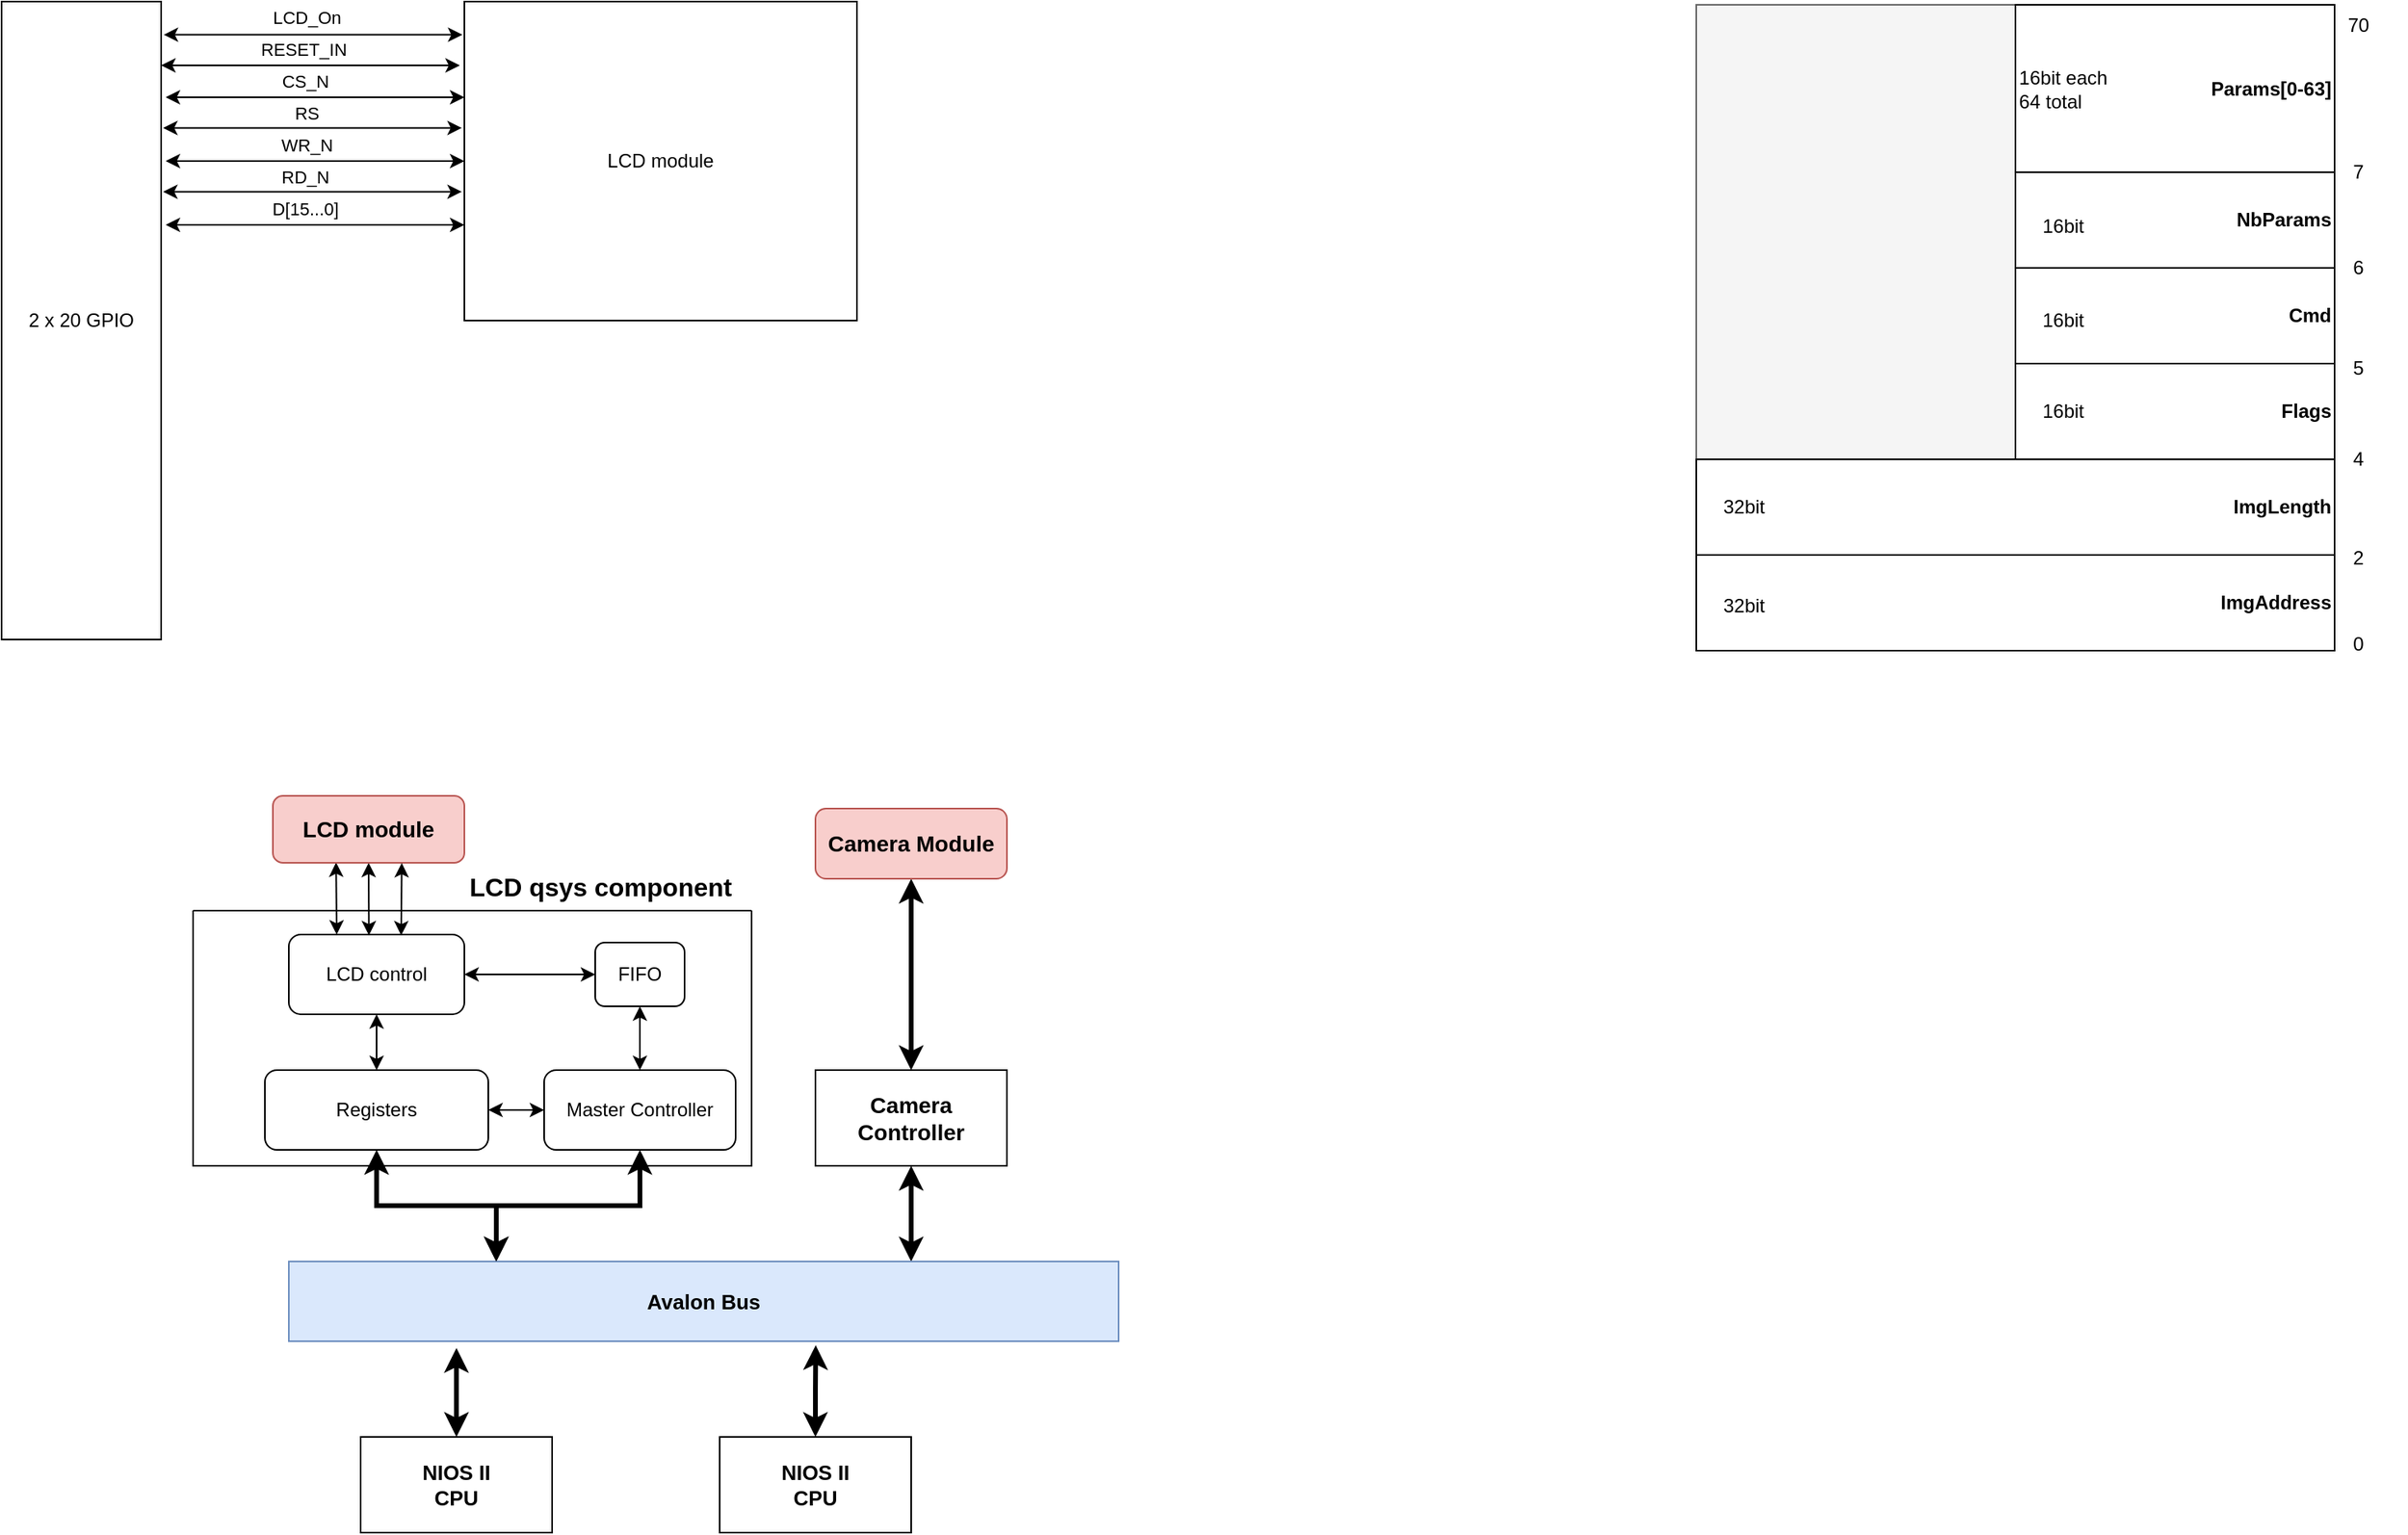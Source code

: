 <mxfile version="20.6.2" type="device" pages="4"><diagram id="iEnUaAJbyEtTJYSVtQiH" name="Page-1"><mxGraphModel dx="830" dy="495" grid="0" gridSize="10" guides="1" tooltips="1" connect="1" arrows="1" fold="1" page="0" pageScale="1" pageWidth="827" pageHeight="1169" math="0" shadow="0"><root><mxCell id="0"/><mxCell id="1" parent="0"/><mxCell id="xN2a8VzbC6UYMZU_lOnh-1" value="2 x 20 GPIO" style="rounded=0;whiteSpace=wrap;html=1;" parent="1" vertex="1"><mxGeometry x="150" y="80" width="100" height="400" as="geometry"/></mxCell><mxCell id="xN2a8VzbC6UYMZU_lOnh-2" value="LCD module" style="rounded=0;whiteSpace=wrap;html=1;" parent="1" vertex="1"><mxGeometry x="440" y="80" width="246" height="200" as="geometry"/></mxCell><mxCell id="xN2a8VzbC6UYMZU_lOnh-3" value="" style="endArrow=classic;html=1;rounded=0;exitX=1.016;exitY=0.052;exitDx=0;exitDy=0;exitPerimeter=0;entryX=-0.005;entryY=0.104;entryDx=0;entryDy=0;entryPerimeter=0;startArrow=classic;startFill=1;" parent="1" source="xN2a8VzbC6UYMZU_lOnh-1" target="xN2a8VzbC6UYMZU_lOnh-2" edge="1"><mxGeometry width="50" height="50" relative="1" as="geometry"><mxPoint x="390" y="360" as="sourcePoint"/><mxPoint x="440" y="310" as="targetPoint"/></mxGeometry></mxCell><mxCell id="xN2a8VzbC6UYMZU_lOnh-11" value="LCD_On" style="edgeLabel;html=1;align=center;verticalAlign=middle;resizable=0;points=[];" parent="xN2a8VzbC6UYMZU_lOnh-3" vertex="1" connectable="0"><mxGeometry x="-0.244" y="1" relative="1" as="geometry"><mxPoint x="18" y="-10" as="offset"/></mxGeometry></mxCell><mxCell id="xN2a8VzbC6UYMZU_lOnh-4" value="" style="endArrow=classic;html=1;rounded=0;exitX=1.016;exitY=0.052;exitDx=0;exitDy=0;exitPerimeter=0;entryX=-0.005;entryY=0.104;entryDx=0;entryDy=0;entryPerimeter=0;startArrow=classic;startFill=1;" parent="1" edge="1"><mxGeometry width="50" height="50" relative="1" as="geometry"><mxPoint x="250.0" y="120.0" as="sourcePoint"/><mxPoint x="437.17" y="120.0" as="targetPoint"/></mxGeometry></mxCell><mxCell id="xN2a8VzbC6UYMZU_lOnh-12" value="RESET_IN" style="edgeLabel;html=1;align=center;verticalAlign=middle;resizable=0;points=[];" parent="xN2a8VzbC6UYMZU_lOnh-4" vertex="1" connectable="0"><mxGeometry x="-0.048" relative="1" as="geometry"><mxPoint y="-10" as="offset"/></mxGeometry></mxCell><mxCell id="xN2a8VzbC6UYMZU_lOnh-5" value="" style="endArrow=classic;html=1;rounded=0;exitX=1.016;exitY=0.052;exitDx=0;exitDy=0;exitPerimeter=0;entryX=-0.005;entryY=0.104;entryDx=0;entryDy=0;entryPerimeter=0;startArrow=classic;startFill=1;" parent="1" edge="1"><mxGeometry width="50" height="50" relative="1" as="geometry"><mxPoint x="252.83" y="140.0" as="sourcePoint"/><mxPoint x="440" y="140.0" as="targetPoint"/></mxGeometry></mxCell><mxCell id="xN2a8VzbC6UYMZU_lOnh-13" value="CS_N" style="edgeLabel;html=1;align=center;verticalAlign=middle;resizable=0;points=[];" parent="xN2a8VzbC6UYMZU_lOnh-5" vertex="1" connectable="0"><mxGeometry x="-0.285" y="2" relative="1" as="geometry"><mxPoint x="20" y="-8" as="offset"/></mxGeometry></mxCell><mxCell id="xN2a8VzbC6UYMZU_lOnh-6" value="" style="endArrow=classic;html=1;rounded=0;exitX=1.016;exitY=0.052;exitDx=0;exitDy=0;exitPerimeter=0;entryX=-0.005;entryY=0.104;entryDx=0;entryDy=0;entryPerimeter=0;startArrow=classic;startFill=1;" parent="1" edge="1"><mxGeometry width="50" height="50" relative="1" as="geometry"><mxPoint x="251.23" y="159.2" as="sourcePoint"/><mxPoint x="438.4" y="159.2" as="targetPoint"/></mxGeometry></mxCell><mxCell id="xN2a8VzbC6UYMZU_lOnh-14" value="RS" style="edgeLabel;html=1;align=center;verticalAlign=middle;resizable=0;points=[];" parent="xN2a8VzbC6UYMZU_lOnh-6" vertex="1" connectable="0"><mxGeometry x="-0.044" y="3" relative="1" as="geometry"><mxPoint y="-6" as="offset"/></mxGeometry></mxCell><mxCell id="xN2a8VzbC6UYMZU_lOnh-7" value="" style="endArrow=classic;html=1;rounded=0;exitX=1.016;exitY=0.052;exitDx=0;exitDy=0;exitPerimeter=0;entryX=-0.005;entryY=0.104;entryDx=0;entryDy=0;entryPerimeter=0;startArrow=classic;startFill=1;" parent="1" edge="1"><mxGeometry width="50" height="50" relative="1" as="geometry"><mxPoint x="252.83" y="180" as="sourcePoint"/><mxPoint x="440" y="180" as="targetPoint"/></mxGeometry></mxCell><mxCell id="xN2a8VzbC6UYMZU_lOnh-15" value="WR_N" style="edgeLabel;html=1;align=center;verticalAlign=middle;resizable=0;points=[];" parent="xN2a8VzbC6UYMZU_lOnh-7" vertex="1" connectable="0"><mxGeometry x="-0.108" relative="1" as="geometry"><mxPoint x="4" y="-10" as="offset"/></mxGeometry></mxCell><mxCell id="xN2a8VzbC6UYMZU_lOnh-8" value="" style="endArrow=classic;html=1;rounded=0;exitX=1.016;exitY=0.052;exitDx=0;exitDy=0;exitPerimeter=0;entryX=-0.005;entryY=0.104;entryDx=0;entryDy=0;entryPerimeter=0;startArrow=classic;startFill=1;" parent="1" edge="1"><mxGeometry width="50" height="50" relative="1" as="geometry"><mxPoint x="251.23" y="199.2" as="sourcePoint"/><mxPoint x="438.4" y="199.2" as="targetPoint"/></mxGeometry></mxCell><mxCell id="xN2a8VzbC6UYMZU_lOnh-16" value="RD_N" style="edgeLabel;html=1;align=center;verticalAlign=middle;resizable=0;points=[];" parent="xN2a8VzbC6UYMZU_lOnh-8" vertex="1" connectable="0"><mxGeometry x="-0.275" relative="1" as="geometry"><mxPoint x="21" y="-9" as="offset"/></mxGeometry></mxCell><mxCell id="xN2a8VzbC6UYMZU_lOnh-9" value="" style="endArrow=classic;html=1;rounded=0;exitX=1.016;exitY=0.052;exitDx=0;exitDy=0;exitPerimeter=0;entryX=-0.005;entryY=0.104;entryDx=0;entryDy=0;entryPerimeter=0;startArrow=classic;startFill=1;" parent="1" edge="1"><mxGeometry width="50" height="50" relative="1" as="geometry"><mxPoint x="252.83" y="220" as="sourcePoint"/><mxPoint x="440" y="220" as="targetPoint"/></mxGeometry></mxCell><mxCell id="xN2a8VzbC6UYMZU_lOnh-17" value="D[15...0]" style="edgeLabel;html=1;align=center;verticalAlign=middle;resizable=0;points=[];" parent="xN2a8VzbC6UYMZU_lOnh-9" vertex="1" connectable="0"><mxGeometry x="-0.111" y="-1" relative="1" as="geometry"><mxPoint x="4" y="-11" as="offset"/></mxGeometry></mxCell><mxCell id="xN2a8VzbC6UYMZU_lOnh-31" value="&lt;b style=&quot;font-size: 16px;&quot;&gt;LCD qsys component&lt;/b&gt;" style="text;html=1;align=center;verticalAlign=middle;resizable=0;points=[];autosize=1;strokeColor=none;fillColor=none;fontSize=16;" parent="1" vertex="1"><mxGeometry x="430" y="620" width="190" height="30" as="geometry"/></mxCell><mxCell id="pgtKhY2Zi29fcfQ9ml-F-1" value="" style="endArrow=classic;startArrow=classic;html=1;rounded=0;fontSize=13;entryX=0.33;entryY=0.995;entryDx=0;entryDy=0;entryPerimeter=0;" parent="1" target="xN2a8VzbC6UYMZU_lOnh-35" edge="1"><mxGeometry width="50" height="50" relative="1" as="geometry"><mxPoint x="360" y="665" as="sourcePoint"/><mxPoint x="440" y="605" as="targetPoint"/></mxGeometry></mxCell><mxCell id="pgtKhY2Zi29fcfQ9ml-F-2" value="" style="endArrow=classic;startArrow=classic;html=1;rounded=0;fontSize=13;entryX=0.5;entryY=1;entryDx=0;entryDy=0;" parent="1" target="xN2a8VzbC6UYMZU_lOnh-35" edge="1"><mxGeometry width="50" height="50" relative="1" as="geometry"><mxPoint x="380.2" y="665.5" as="sourcePoint"/><mxPoint x="379.8" y="580.0" as="targetPoint"/></mxGeometry></mxCell><mxCell id="pgtKhY2Zi29fcfQ9ml-F-4" value="" style="swimlane;startSize=0;fontSize=13;" parent="1" vertex="1"><mxGeometry x="270" y="650" width="350" height="160" as="geometry"/></mxCell><mxCell id="xN2a8VzbC6UYMZU_lOnh-23" value="Registers" style="rounded=1;whiteSpace=wrap;html=1;" parent="pgtKhY2Zi29fcfQ9ml-F-4" vertex="1"><mxGeometry x="45" y="100" width="140" height="50" as="geometry"/></mxCell><mxCell id="xN2a8VzbC6UYMZU_lOnh-22" value="Master Controller" style="rounded=1;whiteSpace=wrap;html=1;" parent="pgtKhY2Zi29fcfQ9ml-F-4" vertex="1"><mxGeometry x="220" y="100" width="120" height="50" as="geometry"/></mxCell><mxCell id="xN2a8VzbC6UYMZU_lOnh-24" style="edgeStyle=orthogonalEdgeStyle;rounded=0;orthogonalLoop=1;jettySize=auto;html=1;entryX=0;entryY=0.5;entryDx=0;entryDy=0;startArrow=classic;startFill=1;" parent="pgtKhY2Zi29fcfQ9ml-F-4" source="xN2a8VzbC6UYMZU_lOnh-23" target="xN2a8VzbC6UYMZU_lOnh-22" edge="1"><mxGeometry relative="1" as="geometry"/></mxCell><mxCell id="xN2a8VzbC6UYMZU_lOnh-21" value="FIFO" style="rounded=1;whiteSpace=wrap;html=1;" parent="pgtKhY2Zi29fcfQ9ml-F-4" vertex="1"><mxGeometry x="252" y="20" width="56" height="40" as="geometry"/></mxCell><mxCell id="xN2a8VzbC6UYMZU_lOnh-26" value="" style="edgeStyle=orthogonalEdgeStyle;rounded=0;orthogonalLoop=1;jettySize=auto;html=1;startArrow=classic;startFill=1;" parent="pgtKhY2Zi29fcfQ9ml-F-4" source="xN2a8VzbC6UYMZU_lOnh-22" target="xN2a8VzbC6UYMZU_lOnh-21" edge="1"><mxGeometry relative="1" as="geometry"/></mxCell><mxCell id="xN2a8VzbC6UYMZU_lOnh-20" value="LCD control" style="rounded=1;whiteSpace=wrap;html=1;" parent="pgtKhY2Zi29fcfQ9ml-F-4" vertex="1"><mxGeometry x="60" y="15" width="110" height="50" as="geometry"/></mxCell><mxCell id="xN2a8VzbC6UYMZU_lOnh-27" style="edgeStyle=orthogonalEdgeStyle;rounded=0;orthogonalLoop=1;jettySize=auto;html=1;entryX=1;entryY=0.5;entryDx=0;entryDy=0;startArrow=classic;startFill=1;" parent="pgtKhY2Zi29fcfQ9ml-F-4" source="xN2a8VzbC6UYMZU_lOnh-21" target="xN2a8VzbC6UYMZU_lOnh-20" edge="1"><mxGeometry relative="1" as="geometry"/></mxCell><mxCell id="xN2a8VzbC6UYMZU_lOnh-28" value="" style="edgeStyle=orthogonalEdgeStyle;rounded=0;orthogonalLoop=1;jettySize=auto;html=1;startArrow=classic;startFill=1;" parent="pgtKhY2Zi29fcfQ9ml-F-4" source="xN2a8VzbC6UYMZU_lOnh-23" target="xN2a8VzbC6UYMZU_lOnh-20" edge="1"><mxGeometry relative="1" as="geometry"/></mxCell><mxCell id="xN2a8VzbC6UYMZU_lOnh-35" value="LCD module" style="rounded=1;whiteSpace=wrap;html=1;fontStyle=1;fontSize=14;fillColor=#f8cecc;strokeColor=#b85450;" parent="1" vertex="1"><mxGeometry x="320" y="578" width="120" height="42" as="geometry"/></mxCell><mxCell id="pgtKhY2Zi29fcfQ9ml-F-5" value="" style="endArrow=classic;startArrow=classic;html=1;rounded=0;fontSize=13;entryX=0.673;entryY=1.003;entryDx=0;entryDy=0;entryPerimeter=0;endFill=1;" parent="1" target="xN2a8VzbC6UYMZU_lOnh-35" edge="1"><mxGeometry width="50" height="50" relative="1" as="geometry"><mxPoint x="400.4" y="665.5" as="sourcePoint"/><mxPoint x="400" y="635" as="targetPoint"/></mxGeometry></mxCell><mxCell id="pgtKhY2Zi29fcfQ9ml-F-18" style="edgeStyle=orthogonalEdgeStyle;rounded=0;orthogonalLoop=1;jettySize=auto;html=1;fontSize=14;startArrow=classic;startFill=1;endArrow=classic;endFill=1;strokeWidth=3;exitX=0.25;exitY=0;exitDx=0;exitDy=0;" parent="1" source="pgtKhY2Zi29fcfQ9ml-F-6" target="xN2a8VzbC6UYMZU_lOnh-22" edge="1"><mxGeometry relative="1" as="geometry"/></mxCell><mxCell id="pgtKhY2Zi29fcfQ9ml-F-19" style="edgeStyle=orthogonalEdgeStyle;rounded=0;orthogonalLoop=1;jettySize=auto;html=1;entryX=0.5;entryY=1;entryDx=0;entryDy=0;fontSize=14;startArrow=classic;startFill=1;endArrow=classic;endFill=1;strokeWidth=3;exitX=0.75;exitY=0;exitDx=0;exitDy=0;" parent="1" source="pgtKhY2Zi29fcfQ9ml-F-6" target="pgtKhY2Zi29fcfQ9ml-F-14" edge="1"><mxGeometry relative="1" as="geometry"/></mxCell><mxCell id="pgtKhY2Zi29fcfQ9ml-F-6" value="Avalon Bus" style="rounded=0;whiteSpace=wrap;html=1;fontSize=13;fontStyle=1;fillColor=#dae8fc;strokeColor=#6c8ebf;" parent="1" vertex="1"><mxGeometry x="330" y="870" width="520" height="50" as="geometry"/></mxCell><mxCell id="pgtKhY2Zi29fcfQ9ml-F-16" value="" style="edgeStyle=orthogonalEdgeStyle;rounded=0;orthogonalLoop=1;jettySize=auto;html=1;fontSize=14;startArrow=classic;startFill=1;endArrow=classic;endFill=1;strokeWidth=3;entryX=0.202;entryY=1.085;entryDx=0;entryDy=0;entryPerimeter=0;" parent="1" source="pgtKhY2Zi29fcfQ9ml-F-8" target="pgtKhY2Zi29fcfQ9ml-F-6" edge="1"><mxGeometry relative="1" as="geometry"/></mxCell><mxCell id="pgtKhY2Zi29fcfQ9ml-F-8" value="NIOS II&lt;br&gt;CPU" style="rounded=0;whiteSpace=wrap;html=1;fontSize=13;fontStyle=1" parent="1" vertex="1"><mxGeometry x="375" y="980" width="120" height="60" as="geometry"/></mxCell><mxCell id="pgtKhY2Zi29fcfQ9ml-F-17" value="" style="edgeStyle=orthogonalEdgeStyle;rounded=0;orthogonalLoop=1;jettySize=auto;html=1;fontSize=14;startArrow=classic;startFill=1;endArrow=classic;endFill=1;strokeWidth=3;entryX=0.635;entryY=1.05;entryDx=0;entryDy=0;entryPerimeter=0;" parent="1" source="pgtKhY2Zi29fcfQ9ml-F-11" target="pgtKhY2Zi29fcfQ9ml-F-6" edge="1"><mxGeometry relative="1" as="geometry"/></mxCell><mxCell id="pgtKhY2Zi29fcfQ9ml-F-11" value="NIOS II&lt;br&gt;CPU" style="rounded=0;whiteSpace=wrap;html=1;fontSize=13;fontStyle=1" parent="1" vertex="1"><mxGeometry x="600" y="980" width="120" height="60" as="geometry"/></mxCell><mxCell id="pgtKhY2Zi29fcfQ9ml-F-15" style="edgeStyle=orthogonalEdgeStyle;rounded=0;orthogonalLoop=1;jettySize=auto;html=1;entryX=0.5;entryY=0;entryDx=0;entryDy=0;fontSize=14;startArrow=classic;startFill=1;endArrow=classic;endFill=1;strokeWidth=3;" parent="1" source="pgtKhY2Zi29fcfQ9ml-F-13" target="pgtKhY2Zi29fcfQ9ml-F-14" edge="1"><mxGeometry relative="1" as="geometry"/></mxCell><mxCell id="pgtKhY2Zi29fcfQ9ml-F-13" value="Camera Module" style="rounded=1;whiteSpace=wrap;html=1;fontStyle=1;fontSize=14;fillColor=#f8cecc;strokeColor=#b85450;" parent="1" vertex="1"><mxGeometry x="660" y="586" width="120" height="44" as="geometry"/></mxCell><mxCell id="pgtKhY2Zi29fcfQ9ml-F-14" value="&lt;b&gt;Camera&lt;br&gt;Controller&lt;/b&gt;" style="rounded=0;whiteSpace=wrap;html=1;fontSize=14;" parent="1" vertex="1"><mxGeometry x="660" y="750" width="120" height="60" as="geometry"/></mxCell><mxCell id="pgtKhY2Zi29fcfQ9ml-F-20" style="edgeStyle=orthogonalEdgeStyle;rounded=0;orthogonalLoop=1;jettySize=auto;html=1;entryX=0.25;entryY=0;entryDx=0;entryDy=0;fontSize=14;startArrow=classic;startFill=1;endArrow=classic;endFill=1;strokeWidth=3;" parent="1" source="xN2a8VzbC6UYMZU_lOnh-23" target="pgtKhY2Zi29fcfQ9ml-F-6" edge="1"><mxGeometry relative="1" as="geometry"/></mxCell><mxCell id="RHZC7XbSo_eNLtmuDIYm-1" value="" style="rounded=0;whiteSpace=wrap;html=1;fillColor=#f5f5f5;fontColor=#333333;strokeColor=#666666;" vertex="1" parent="1"><mxGeometry x="1212" y="82" width="400" height="405" as="geometry"/></mxCell><mxCell id="RHZC7XbSo_eNLtmuDIYm-2" value="ImgAddress" style="rounded=0;whiteSpace=wrap;html=1;align=right;fontStyle=1" vertex="1" parent="1"><mxGeometry x="1212" y="427" width="400" height="60" as="geometry"/></mxCell><mxCell id="RHZC7XbSo_eNLtmuDIYm-3" value="ImgLength" style="rounded=0;whiteSpace=wrap;html=1;align=right;fontStyle=1" vertex="1" parent="1"><mxGeometry x="1212" y="367" width="400" height="60" as="geometry"/></mxCell><mxCell id="RHZC7XbSo_eNLtmuDIYm-4" value="Flags" style="rounded=0;whiteSpace=wrap;html=1;align=right;fontStyle=1" vertex="1" parent="1"><mxGeometry x="1412" y="307" width="200" height="60" as="geometry"/></mxCell><mxCell id="RHZC7XbSo_eNLtmuDIYm-5" value="Cmd" style="rounded=0;whiteSpace=wrap;html=1;align=right;fontStyle=1" vertex="1" parent="1"><mxGeometry x="1412" y="247" width="200" height="60" as="geometry"/></mxCell><mxCell id="RHZC7XbSo_eNLtmuDIYm-6" value="" style="rounded=0;whiteSpace=wrap;html=1;" vertex="1" parent="1"><mxGeometry x="1412" y="187" width="200" height="60" as="geometry"/></mxCell><mxCell id="RHZC7XbSo_eNLtmuDIYm-7" value="NbParams" style="rounded=0;whiteSpace=wrap;html=1;align=right;fontStyle=1" vertex="1" parent="1"><mxGeometry x="1412" y="187" width="200" height="60" as="geometry"/></mxCell><mxCell id="RHZC7XbSo_eNLtmuDIYm-8" value="Params[0-63]" style="rounded=0;whiteSpace=wrap;html=1;align=right;fontStyle=1" vertex="1" parent="1"><mxGeometry x="1412" y="82" width="200" height="105" as="geometry"/></mxCell><mxCell id="RHZC7XbSo_eNLtmuDIYm-10" value="16bit each&lt;br&gt;&lt;div style=&quot;text-align: left;&quot;&gt;&lt;span style=&quot;background-color: initial;&quot;&gt;64 total&lt;/span&gt;&lt;/div&gt;" style="text;html=1;strokeColor=none;fillColor=none;align=center;verticalAlign=middle;whiteSpace=wrap;rounded=0;" vertex="1" parent="1"><mxGeometry x="1412" y="119.5" width="60" height="30" as="geometry"/></mxCell><mxCell id="RHZC7XbSo_eNLtmuDIYm-12" value="16bit" style="text;html=1;strokeColor=none;fillColor=none;align=center;verticalAlign=middle;whiteSpace=wrap;rounded=0;" vertex="1" parent="1"><mxGeometry x="1412" y="265" width="60" height="30" as="geometry"/></mxCell><mxCell id="RHZC7XbSo_eNLtmuDIYm-13" value="16bit" style="text;html=1;strokeColor=none;fillColor=none;align=center;verticalAlign=middle;whiteSpace=wrap;rounded=0;" vertex="1" parent="1"><mxGeometry x="1412" y="206" width="60" height="30" as="geometry"/></mxCell><mxCell id="RHZC7XbSo_eNLtmuDIYm-14" value="16bit" style="text;html=1;strokeColor=none;fillColor=none;align=center;verticalAlign=middle;whiteSpace=wrap;rounded=0;" vertex="1" parent="1"><mxGeometry x="1412" y="322" width="60" height="30" as="geometry"/></mxCell><mxCell id="RHZC7XbSo_eNLtmuDIYm-15" value="32bit" style="text;html=1;strokeColor=none;fillColor=none;align=center;verticalAlign=middle;whiteSpace=wrap;rounded=0;" vertex="1" parent="1"><mxGeometry x="1212" y="382" width="60" height="30" as="geometry"/></mxCell><mxCell id="RHZC7XbSo_eNLtmuDIYm-16" value="32bit" style="text;html=1;strokeColor=none;fillColor=none;align=center;verticalAlign=middle;whiteSpace=wrap;rounded=0;" vertex="1" parent="1"><mxGeometry x="1212" y="444" width="60" height="30" as="geometry"/></mxCell><mxCell id="RHZC7XbSo_eNLtmuDIYm-17" value="0" style="text;html=1;strokeColor=none;fillColor=none;align=center;verticalAlign=middle;whiteSpace=wrap;rounded=0;" vertex="1" parent="1"><mxGeometry x="1597" y="468" width="60" height="30" as="geometry"/></mxCell><mxCell id="RHZC7XbSo_eNLtmuDIYm-18" value="2" style="text;html=1;strokeColor=none;fillColor=none;align=center;verticalAlign=middle;whiteSpace=wrap;rounded=0;" vertex="1" parent="1"><mxGeometry x="1597" y="414" width="60" height="30" as="geometry"/></mxCell><mxCell id="RHZC7XbSo_eNLtmuDIYm-19" value="4" style="text;html=1;strokeColor=none;fillColor=none;align=center;verticalAlign=middle;whiteSpace=wrap;rounded=0;" vertex="1" parent="1"><mxGeometry x="1597" y="352" width="60" height="30" as="geometry"/></mxCell><mxCell id="RHZC7XbSo_eNLtmuDIYm-21" value="5" style="text;html=1;strokeColor=none;fillColor=none;align=center;verticalAlign=middle;whiteSpace=wrap;rounded=0;" vertex="1" parent="1"><mxGeometry x="1597" y="295" width="60" height="30" as="geometry"/></mxCell><mxCell id="RHZC7XbSo_eNLtmuDIYm-22" value="6" style="text;html=1;strokeColor=none;fillColor=none;align=center;verticalAlign=middle;whiteSpace=wrap;rounded=0;" vertex="1" parent="1"><mxGeometry x="1597" y="232" width="60" height="30" as="geometry"/></mxCell><mxCell id="RHZC7XbSo_eNLtmuDIYm-23" value="7" style="text;html=1;strokeColor=none;fillColor=none;align=center;verticalAlign=middle;whiteSpace=wrap;rounded=0;" vertex="1" parent="1"><mxGeometry x="1597" y="172" width="60" height="30" as="geometry"/></mxCell><mxCell id="RHZC7XbSo_eNLtmuDIYm-24" value="70" style="text;html=1;strokeColor=none;fillColor=none;align=center;verticalAlign=middle;whiteSpace=wrap;rounded=0;" vertex="1" parent="1"><mxGeometry x="1597" y="80" width="60" height="30" as="geometry"/></mxCell></root></mxGraphModel></diagram><diagram id="RQ-fdrfyjK6fKiRWbRe5" name="big picture"><mxGraphModel dx="2878" dy="619" grid="0" gridSize="10" guides="1" tooltips="1" connect="1" arrows="1" fold="1" page="0" pageScale="1" pageWidth="827" pageHeight="1169" math="0" shadow="0"><root><mxCell id="0"/><mxCell id="1" parent="0"/><mxCell id="YG9Z1nOHOe_lLwSJxarX-1" value="" style="rounded=1;whiteSpace=wrap;html=1;fontSize=16;" parent="1" vertex="1"><mxGeometry x="170" y="40" width="543" height="700" as="geometry"/></mxCell><mxCell id="MVZHOmGuPrvHNOhGQvTN-18" value="" style="rounded=0;whiteSpace=wrap;html=1;fontSize=17;strokeWidth=3;fillColor=#f8cecc;fillStyle=solid;strokeColor=#b85450;fontStyle=1" parent="1" vertex="1"><mxGeometry x="172" y="450" width="220" height="243" as="geometry"/></mxCell><mxCell id="MVZHOmGuPrvHNOhGQvTN-19" value="" style="rounded=0;whiteSpace=wrap;html=1;fontSize=17;strokeWidth=3;fillColor=#dae8fc;fillStyle=solid;strokeColor=#6c8ebf;fontStyle=1" parent="1" vertex="1"><mxGeometry x="170" y="55" width="217.5" height="255" as="geometry"/></mxCell><mxCell id="YG9Z1nOHOe_lLwSJxarX-7" value="" style="endArrow=none;html=1;rounded=0;entryX=0;entryY=0.123;entryDx=0;entryDy=0;entryPerimeter=0;startArrow=classic;startFill=1;endFill=0;" parent="1" edge="1"><mxGeometry width="50" height="50" relative="1" as="geometry"><mxPoint x="50" y="120" as="sourcePoint"/><mxPoint x="170" y="119.36" as="targetPoint"/></mxGeometry></mxCell><mxCell id="YG9Z1nOHOe_lLwSJxarX-9" value="" style="endArrow=classic;html=1;rounded=0;entryX=0;entryY=0.123;entryDx=0;entryDy=0;entryPerimeter=0;" parent="1" edge="1"><mxGeometry width="50" height="50" relative="1" as="geometry"><mxPoint x="50" y="160" as="sourcePoint"/><mxPoint x="170" y="159.36" as="targetPoint"/></mxGeometry></mxCell><mxCell id="YG9Z1nOHOe_lLwSJxarX-11" value="" style="endArrow=classic;html=1;rounded=0;entryX=0;entryY=0.123;entryDx=0;entryDy=0;entryPerimeter=0;" parent="1" edge="1"><mxGeometry width="50" height="50" relative="1" as="geometry"><mxPoint x="50" y="200" as="sourcePoint"/><mxPoint x="170" y="199.36" as="targetPoint"/></mxGeometry></mxCell><mxCell id="YG9Z1nOHOe_lLwSJxarX-13" value="" style="endArrow=classic;html=1;rounded=0;entryX=0;entryY=0.123;entryDx=0;entryDy=0;entryPerimeter=0;" parent="1" edge="1"><mxGeometry width="50" height="50" relative="1" as="geometry"><mxPoint x="50" y="240" as="sourcePoint"/><mxPoint x="170" y="239.36" as="targetPoint"/></mxGeometry></mxCell><mxCell id="YG9Z1nOHOe_lLwSJxarX-15" value="" style="endArrow=none;html=1;rounded=0;entryX=0;entryY=0.123;entryDx=0;entryDy=0;entryPerimeter=0;startArrow=classic;startFill=1;endFill=0;" parent="1" edge="1"><mxGeometry width="50" height="50" relative="1" as="geometry"><mxPoint x="50" y="280" as="sourcePoint"/><mxPoint x="170" y="279.36" as="targetPoint"/></mxGeometry></mxCell><mxCell id="YG9Z1nOHOe_lLwSJxarX-16" value="" style="endArrow=classic;html=1;rounded=0;entryX=0;entryY=0.123;entryDx=0;entryDy=0;entryPerimeter=0;" parent="1" edge="1"><mxGeometry width="50" height="50" relative="1" as="geometry"><mxPoint x="50" y="80.64" as="sourcePoint"/><mxPoint x="170" y="80.0" as="targetPoint"/></mxGeometry></mxCell><mxCell id="vVbQ0Mt1xkjyEzZNBMo9-15" value="" style="endArrow=classic;html=1;rounded=0;entryX=0;entryY=0.123;entryDx=0;entryDy=0;entryPerimeter=0;" parent="1" edge="1"><mxGeometry width="50" height="50" relative="1" as="geometry"><mxPoint x="50" y="350.64" as="sourcePoint"/><mxPoint x="170" y="350.0" as="targetPoint"/></mxGeometry></mxCell><mxCell id="vVbQ0Mt1xkjyEzZNBMo9-16" value="" style="endArrow=classic;html=1;rounded=0;entryX=0;entryY=0.123;entryDx=0;entryDy=0;entryPerimeter=0;" parent="1" edge="1"><mxGeometry width="50" height="50" relative="1" as="geometry"><mxPoint x="50" y="390.64" as="sourcePoint"/><mxPoint x="170" y="390.0" as="targetPoint"/></mxGeometry></mxCell><mxCell id="vVbQ0Mt1xkjyEzZNBMo9-17" value="" style="endArrow=none;html=1;rounded=0;entryX=0;entryY=0.123;entryDx=0;entryDy=0;entryPerimeter=0;startArrow=classic;startFill=1;endFill=0;" parent="1" edge="1"><mxGeometry width="50" height="50" relative="1" as="geometry"><mxPoint x="50" y="470.64" as="sourcePoint"/><mxPoint x="170" y="470.0" as="targetPoint"/></mxGeometry></mxCell><mxCell id="vVbQ0Mt1xkjyEzZNBMo9-18" value="" style="endArrow=none;html=1;rounded=0;entryX=0;entryY=0.123;entryDx=0;entryDy=0;entryPerimeter=0;startArrow=classic;startFill=1;endFill=0;" parent="1" edge="1"><mxGeometry width="50" height="50" relative="1" as="geometry"><mxPoint x="50" y="510.64" as="sourcePoint"/><mxPoint x="170" y="510.0" as="targetPoint"/></mxGeometry></mxCell><mxCell id="vVbQ0Mt1xkjyEzZNBMo9-19" value="" style="endArrow=none;html=1;rounded=0;entryX=0;entryY=0.123;entryDx=0;entryDy=0;entryPerimeter=0;startArrow=classic;startFill=1;endFill=0;" parent="1" edge="1"><mxGeometry width="50" height="50" relative="1" as="geometry"><mxPoint x="50" y="544.64" as="sourcePoint"/><mxPoint x="170" y="544.0" as="targetPoint"/></mxGeometry></mxCell><mxCell id="vVbQ0Mt1xkjyEzZNBMo9-20" value="" style="endArrow=none;html=1;rounded=0;entryX=0;entryY=0.123;entryDx=0;entryDy=0;entryPerimeter=0;startArrow=classic;startFill=1;endFill=0;" parent="1" edge="1"><mxGeometry width="50" height="50" relative="1" as="geometry"><mxPoint x="50" y="584.64" as="sourcePoint"/><mxPoint x="170" y="584.0" as="targetPoint"/></mxGeometry></mxCell><mxCell id="vVbQ0Mt1xkjyEzZNBMo9-21" value="" style="endArrow=classic;html=1;rounded=0;entryX=0;entryY=0.123;entryDx=0;entryDy=0;entryPerimeter=0;" parent="1" edge="1"><mxGeometry width="50" height="50" relative="1" as="geometry"><mxPoint x="50" y="620.64" as="sourcePoint"/><mxPoint x="170" y="620.0" as="targetPoint"/></mxGeometry></mxCell><mxCell id="MVZHOmGuPrvHNOhGQvTN-2" value="" style="rounded=0;whiteSpace=wrap;html=1;" parent="1" vertex="1"><mxGeometry x="-150" y="65" width="200" height="235" as="geometry"/></mxCell><mxCell id="MVZHOmGuPrvHNOhGQvTN-3" value="&lt;b style=&quot;font-size: 26px;&quot;&gt;NIOS II&lt;br&gt;CPU&lt;br&gt;&lt;/b&gt;" style="text;html=1;strokeColor=none;fillColor=none;align=center;verticalAlign=middle;whiteSpace=wrap;rounded=0;fontSize=26;" parent="1" vertex="1"><mxGeometry x="-120" y="165" width="135" height="30" as="geometry"/></mxCell><mxCell id="MVZHOmGuPrvHNOhGQvTN-4" value="" style="rounded=0;whiteSpace=wrap;html=1;" parent="1" vertex="1"><mxGeometry x="-150" y="330" width="200" height="364" as="geometry"/></mxCell><mxCell id="MVZHOmGuPrvHNOhGQvTN-5" value="&lt;b&gt;Memory&lt;br&gt;On-Chip RAM&lt;/b&gt;&lt;b style=&quot;font-size: 26px;&quot;&gt;&lt;br&gt;&lt;/b&gt;" style="text;html=1;strokeColor=none;fillColor=none;align=center;verticalAlign=middle;whiteSpace=wrap;rounded=0;fontSize=26;" parent="1" vertex="1"><mxGeometry x="-117.5" y="470" width="135" height="30" as="geometry"/></mxCell><mxCell id="YG9Z1nOHOe_lLwSJxarX-2" value="&lt;span style=&quot;font-size: 17px;&quot;&gt;Avalon Interface&lt;/span&gt;" style="text;html=1;strokeColor=none;fillColor=none;align=center;verticalAlign=middle;whiteSpace=wrap;rounded=0;fontSize=17;fontStyle=1" parent="1" vertex="1"><mxGeometry x="252.5" y="360" width="135" height="30" as="geometry"/></mxCell><mxCell id="vVbQ0Mt1xkjyEzZNBMo9-8" value="CLK" style="text;html=1;strokeColor=none;fillColor=none;align=left;verticalAlign=middle;whiteSpace=wrap;rounded=0;fontSize=17;fontStyle=1" parent="1" vertex="1"><mxGeometry x="180" y="335" width="80" height="30" as="geometry"/></mxCell><mxCell id="vVbQ0Mt1xkjyEzZNBMo9-9" value="nReset" style="text;html=1;strokeColor=none;fillColor=none;align=left;verticalAlign=middle;whiteSpace=wrap;rounded=0;fontSize=17;fontStyle=1" parent="1" vertex="1"><mxGeometry x="180" y="380" width="80" height="30" as="geometry"/></mxCell><mxCell id="vVbQ0Mt1xkjyEzZNBMo9-10" value="AM_Addres" style="text;html=1;strokeColor=none;fillColor=none;align=left;verticalAlign=middle;whiteSpace=wrap;rounded=0;fontSize=17;fontStyle=1" parent="1" vertex="1"><mxGeometry x="180" y="450" width="80" height="30" as="geometry"/></mxCell><mxCell id="vVbQ0Mt1xkjyEzZNBMo9-11" value="AM_ByteEnable" style="text;html=1;strokeColor=none;fillColor=none;align=left;verticalAlign=middle;whiteSpace=wrap;rounded=0;fontSize=17;fontStyle=1" parent="1" vertex="1"><mxGeometry x="180" y="490" width="80" height="30" as="geometry"/></mxCell><mxCell id="vVbQ0Mt1xkjyEzZNBMo9-12" value="AM_Read" style="text;html=1;strokeColor=none;fillColor=none;align=left;verticalAlign=middle;whiteSpace=wrap;rounded=0;fontSize=17;fontStyle=1" parent="1" vertex="1"><mxGeometry x="180" y="530" width="80" height="30" as="geometry"/></mxCell><mxCell id="vVbQ0Mt1xkjyEzZNBMo9-13" value="AM_WaitRequest" style="text;html=1;strokeColor=none;fillColor=none;align=left;verticalAlign=middle;whiteSpace=wrap;rounded=0;fontSize=17;fontStyle=1" parent="1" vertex="1"><mxGeometry x="180" y="570" width="80" height="30" as="geometry"/></mxCell><mxCell id="vVbQ0Mt1xkjyEzZNBMo9-14" value="AM_ReadDataValid" style="text;html=1;strokeColor=none;fillColor=none;align=left;verticalAlign=middle;whiteSpace=wrap;rounded=0;fontSize=17;fontStyle=1" parent="1" vertex="1"><mxGeometry x="180" y="610" width="80" height="30" as="geometry"/></mxCell><mxCell id="vVbQ0Mt1xkjyEzZNBMo9-1" value="AS_Addres&lt;br style=&quot;font-size: 17px;&quot;&gt;[15...0]" style="text;html=1;strokeColor=none;fillColor=none;align=left;verticalAlign=middle;whiteSpace=wrap;rounded=0;fontSize=17;fontStyle=1" parent="1" vertex="1"><mxGeometry x="180" y="60" width="60" height="30" as="geometry"/></mxCell><mxCell id="vVbQ0Mt1xkjyEzZNBMo9-2" value="AS_CS" style="text;html=1;strokeColor=none;fillColor=none;align=left;verticalAlign=middle;whiteSpace=wrap;rounded=0;fontSize=17;fontStyle=1" parent="1" vertex="1"><mxGeometry x="180" y="100" width="60" height="30" as="geometry"/></mxCell><mxCell id="vVbQ0Mt1xkjyEzZNBMo9-3" value="AS_Write" style="text;html=1;strokeColor=none;fillColor=none;align=left;verticalAlign=middle;whiteSpace=wrap;rounded=0;fontSize=17;fontStyle=1" parent="1" vertex="1"><mxGeometry x="180" y="145" width="60" height="30" as="geometry"/></mxCell><mxCell id="vVbQ0Mt1xkjyEzZNBMo9-4" value="AS_Read" style="text;html=1;strokeColor=none;fillColor=none;align=left;verticalAlign=middle;whiteSpace=wrap;rounded=0;fontSize=17;fontStyle=1" parent="1" vertex="1"><mxGeometry x="180" y="180" width="60" height="30" as="geometry"/></mxCell><mxCell id="vVbQ0Mt1xkjyEzZNBMo9-5" value="AS_DataWrite&lt;br style=&quot;font-size: 17px;&quot;&gt;[15...0]" style="text;html=1;strokeColor=none;fillColor=none;align=left;verticalAlign=middle;whiteSpace=wrap;rounded=0;fontSize=17;fontStyle=1" parent="1" vertex="1"><mxGeometry x="180" y="215" width="60" height="30" as="geometry"/></mxCell><mxCell id="vVbQ0Mt1xkjyEzZNBMo9-6" value="AS_DataRead&lt;br style=&quot;font-size: 17px;&quot;&gt;[15...0]" style="text;html=1;strokeColor=none;fillColor=none;align=left;verticalAlign=middle;whiteSpace=wrap;rounded=0;fontSize=17;fontStyle=1" parent="1" vertex="1"><mxGeometry x="180" y="260" width="60" height="30" as="geometry"/></mxCell><mxCell id="MVZHOmGuPrvHNOhGQvTN-20" value="Slave" style="text;html=1;strokeColor=none;fillColor=none;align=center;verticalAlign=middle;whiteSpace=wrap;rounded=0;fillStyle=solid;fontSize=17;fontStyle=1" parent="1" vertex="1"><mxGeometry x="300" y="160" width="60" height="30" as="geometry"/></mxCell><mxCell id="YG9Z1nOHOe_lLwSJxarX-76" value="" style="endArrow=classic;html=1;rounded=0;entryX=-0.025;entryY=0.16;entryDx=0;entryDy=0;entryPerimeter=0;" parent="1" edge="1"><mxGeometry width="50" height="50" relative="1" as="geometry"><mxPoint x="1509" y="192" as="sourcePoint"/><mxPoint x="1596" y="192" as="targetPoint"/></mxGeometry></mxCell><mxCell id="YG9Z1nOHOe_lLwSJxarX-80" value="" style="endArrow=classic;html=1;rounded=0;entryX=-0.004;entryY=0.342;entryDx=0;entryDy=0;entryPerimeter=0;" parent="1" edge="1"><mxGeometry width="50" height="50" relative="1" as="geometry"><mxPoint x="1509" y="237" as="sourcePoint"/><mxPoint x="1598.52" y="237.5" as="targetPoint"/></mxGeometry></mxCell><mxCell id="YG9Z1nOHOe_lLwSJxarX-86" value="" style="endArrow=classic;html=1;rounded=0;entryX=-0.017;entryY=0.532;entryDx=0;entryDy=0;entryPerimeter=0;" parent="1" edge="1"><mxGeometry width="50" height="50" relative="1" as="geometry"><mxPoint x="1509" y="284.5" as="sourcePoint"/><mxPoint x="1596.96" y="285" as="targetPoint"/></mxGeometry></mxCell><mxCell id="YG9Z1nOHOe_lLwSJxarX-88" value="" style="endArrow=classic;html=1;rounded=0;entryX=-0.033;entryY=0.71;entryDx=0;entryDy=0;entryPerimeter=0;" parent="1" edge="1"><mxGeometry width="50" height="50" relative="1" as="geometry"><mxPoint x="1509" y="329.5" as="sourcePoint"/><mxPoint x="1595.04" y="329.5" as="targetPoint"/></mxGeometry></mxCell><mxCell id="YG9Z1nOHOe_lLwSJxarX-92" value="" style="endArrow=classic;html=1;rounded=0;entryX=-0.033;entryY=0.9;entryDx=0;entryDy=0;entryPerimeter=0;" parent="1" edge="1"><mxGeometry width="50" height="50" relative="1" as="geometry"><mxPoint x="1509" y="377" as="sourcePoint"/><mxPoint x="1595.04" y="377" as="targetPoint"/></mxGeometry></mxCell><mxCell id="YG9Z1nOHOe_lLwSJxarX-19" value="" style="endArrow=classic;html=1;rounded=0;entryX=0;entryY=0.123;entryDx=0;entryDy=0;entryPerimeter=0;startArrow=none;startFill=0;endFill=1;" parent="1" edge="1"><mxGeometry width="50" height="50" relative="1" as="geometry"><mxPoint x="702" y="327" as="sourcePoint"/><mxPoint x="822" y="326.36" as="targetPoint"/></mxGeometry></mxCell><mxCell id="YG9Z1nOHOe_lLwSJxarX-25" value="" style="endArrow=none;html=1;rounded=0;entryX=0;entryY=0.123;entryDx=0;entryDy=0;entryPerimeter=0;startArrow=classic;startFill=1;endFill=0;" parent="1" edge="1"><mxGeometry width="50" height="50" relative="1" as="geometry"><mxPoint x="702" y="447" as="sourcePoint"/><mxPoint x="822" y="446.36" as="targetPoint"/></mxGeometry></mxCell><mxCell id="YG9Z1nOHOe_lLwSJxarX-28" value="" style="endArrow=classic;html=1;rounded=0;entryX=0;entryY=0.123;entryDx=0;entryDy=0;entryPerimeter=0;" parent="1" edge="1"><mxGeometry width="50" height="50" relative="1" as="geometry"><mxPoint x="702" y="287.64" as="sourcePoint"/><mxPoint x="822" y="287.0" as="targetPoint"/></mxGeometry></mxCell><mxCell id="YG9Z1nOHOe_lLwSJxarX-29" value="" style="rounded=1;whiteSpace=wrap;html=1;fontSize=16;fontStyle=1" parent="1" vertex="1"><mxGeometry x="822" y="167" width="300" height="420" as="geometry"/></mxCell><mxCell id="YG9Z1nOHOe_lLwSJxarX-34" value="" style="endArrow=classic;html=1;rounded=0;entryX=0;entryY=0.123;entryDx=0;entryDy=0;entryPerimeter=0;" parent="1" edge="1"><mxGeometry width="50" height="50" relative="1" as="geometry"><mxPoint x="702" y="486.73" as="sourcePoint"/><mxPoint x="822" y="486.09" as="targetPoint"/></mxGeometry></mxCell><mxCell id="YG9Z1nOHOe_lLwSJxarX-35" value="data" style="text;html=1;strokeColor=none;fillColor=none;align=left;verticalAlign=middle;whiteSpace=wrap;rounded=0;fontSize=16;fontStyle=1" parent="1" vertex="1"><mxGeometry x="822" y="267" width="60" height="30" as="geometry"/></mxCell><mxCell id="YG9Z1nOHOe_lLwSJxarX-36" value="wrreq" style="text;html=1;strokeColor=none;fillColor=none;align=left;verticalAlign=middle;whiteSpace=wrap;rounded=0;fontSize=16;fontStyle=1" parent="1" vertex="1"><mxGeometry x="822" y="307" width="60" height="30" as="geometry"/></mxCell><mxCell id="YG9Z1nOHOe_lLwSJxarX-38" value="CLK" style="text;html=1;strokeColor=none;fillColor=none;align=left;verticalAlign=middle;whiteSpace=wrap;rounded=0;fontSize=16;fontStyle=1" parent="1" vertex="1"><mxGeometry x="822" y="467" width="60" height="30" as="geometry"/></mxCell><mxCell id="YG9Z1nOHOe_lLwSJxarX-40" value="almost_full" style="text;html=1;strokeColor=none;fillColor=none;align=left;verticalAlign=middle;whiteSpace=wrap;rounded=0;fontSize=16;fontStyle=1" parent="1" vertex="1"><mxGeometry x="822" y="427" width="60" height="30" as="geometry"/></mxCell><mxCell id="YG9Z1nOHOe_lLwSJxarX-42" value="FIFO_DataTransfer&lt;br&gt;[15...0]" style="text;html=1;strokeColor=none;fillColor=none;align=center;verticalAlign=middle;whiteSpace=wrap;rounded=0;fontSize=16;fontStyle=1" parent="1" vertex="1"><mxGeometry x="980" y="272" width="139" height="30" as="geometry"/></mxCell><mxCell id="YG9Z1nOHOe_lLwSJxarX-43" value="FIFO_Read" style="text;html=1;strokeColor=none;fillColor=none;align=center;verticalAlign=middle;whiteSpace=wrap;rounded=0;fontSize=16;fontStyle=1" parent="1" vertex="1"><mxGeometry x="1023" y="312" width="96" height="30" as="geometry"/></mxCell><mxCell id="YG9Z1nOHOe_lLwSJxarX-45" value="FIFO_Empty" style="text;html=1;strokeColor=none;fillColor=none;align=center;verticalAlign=middle;whiteSpace=wrap;rounded=0;fontSize=16;fontStyle=1" parent="1" vertex="1"><mxGeometry x="1029" y="392" width="90" height="30" as="geometry"/></mxCell><mxCell id="YG9Z1nOHOe_lLwSJxarX-46" value="FIFO_Almost_Empty&lt;span style=&quot;color: rgba(0, 0, 0, 0); font-family: monospace; font-size: 16px; text-align: start;&quot;&gt;%3CmxGraphModel%3E%3Croot%3E%3CmxCell%20id%3D%220%22%2F%3E%3CmxCell%20id%3D%221%22%20parent%3D%220%22%2F%3E%3CmxCell%20id%3D%222%22%20value%3D%22FIFO_Full%22%20style%3D%22text%3Bhtml%3D1%3BstrokeColor%3Dnone%3BfillColor%3Dnone%3Balign%3Dcenter%3BverticalAlign%3Dmiddle%3BwhiteSpace%3Dwrap%3Brounded%3D0%3B%22%20vertex%3D%221%22%20parent%3D%221%22%3E%3CmxGeometry%20x%3D%22600%22%20y%3D%22180%22%20width%3D%2260%22%20height%3D%2230%22%20as%3D%22geometry%22%2F%3E%3C%2FmxCell%3E%3C%2Froot%3E%3C%2FmxGraph&lt;/span&gt;" style="text;html=1;strokeColor=none;fillColor=none;align=center;verticalAlign=middle;whiteSpace=wrap;rounded=0;fontSize=16;fontStyle=1" parent="1" vertex="1"><mxGeometry x="922" y="427" width="120" height="30" as="geometry"/></mxCell><mxCell id="YG9Z1nOHOe_lLwSJxarX-47" value="" style="endArrow=none;html=1;rounded=0;entryX=0;entryY=0.123;entryDx=0;entryDy=0;entryPerimeter=0;startArrow=classic;startFill=1;endFill=0;" parent="1" edge="1"><mxGeometry width="50" height="50" relative="1" as="geometry"><mxPoint x="1119" y="327.32" as="sourcePoint"/><mxPoint x="1239" y="326.68" as="targetPoint"/></mxGeometry></mxCell><mxCell id="YG9Z1nOHOe_lLwSJxarX-49" value="" style="endArrow=classic;html=1;rounded=0;entryX=0;entryY=0.123;entryDx=0;entryDy=0;entryPerimeter=0;startArrow=none;startFill=0;endFill=1;" parent="1" edge="1"><mxGeometry width="50" height="50" relative="1" as="geometry"><mxPoint x="1119" y="407.32" as="sourcePoint"/><mxPoint x="1239" y="406.68" as="targetPoint"/></mxGeometry></mxCell><mxCell id="YG9Z1nOHOe_lLwSJxarX-51" value="" style="endArrow=classic;html=1;rounded=0;entryX=0;entryY=0.123;entryDx=0;entryDy=0;entryPerimeter=0;" parent="1" edge="1"><mxGeometry width="50" height="50" relative="1" as="geometry"><mxPoint x="1119" y="287.24" as="sourcePoint"/><mxPoint x="1239" y="286.6" as="targetPoint"/></mxGeometry></mxCell><mxCell id="YG9Z1nOHOe_lLwSJxarX-60" value="nReset" style="text;html=1;strokeColor=none;fillColor=none;align=left;verticalAlign=middle;whiteSpace=wrap;rounded=0;fontSize=16;fontStyle=1" parent="1" vertex="1"><mxGeometry x="822" y="507" width="60" height="30" as="geometry"/></mxCell><mxCell id="YG9Z1nOHOe_lLwSJxarX-65" value="" style="endArrow=classic;html=1;rounded=0;" parent="1" edge="1"><mxGeometry width="50" height="50" relative="1" as="geometry"><mxPoint x="702" y="527" as="sourcePoint"/><mxPoint x="822" y="527" as="targetPoint"/></mxGeometry></mxCell><mxCell id="YG9Z1nOHOe_lLwSJxarX-53" value="&lt;span style=&quot;font-size: 16px;&quot;&gt;FIFO&lt;/span&gt;" style="text;html=1;strokeColor=none;fillColor=none;align=center;verticalAlign=middle;whiteSpace=wrap;rounded=0;fontSize=16;fontStyle=1" parent="1" vertex="1"><mxGeometry x="902" y="187" width="60" height="30" as="geometry"/></mxCell><mxCell id="YG9Z1nOHOe_lLwSJxarX-54" value="" style="rounded=1;whiteSpace=wrap;html=1;" parent="1" vertex="1"><mxGeometry x="1239" y="97" width="270" height="620" as="geometry"/></mxCell><mxCell id="YG9Z1nOHOe_lLwSJxarX-67" value="&lt;span style=&quot;font-size: 18px;&quot;&gt;LCD Control&lt;/span&gt;" style="text;html=1;strokeColor=none;fillColor=none;align=center;verticalAlign=middle;whiteSpace=wrap;rounded=0;fontSize=18;fontStyle=1" parent="1" vertex="1"><mxGeometry x="1304" y="122" width="140" height="30" as="geometry"/></mxCell><mxCell id="YG9Z1nOHOe_lLwSJxarX-74" value="RESX" style="text;html=1;strokeColor=none;fillColor=none;align=center;verticalAlign=middle;whiteSpace=wrap;rounded=0;fontSize=18;fontStyle=1" parent="1" vertex="1"><mxGeometry x="1449" y="172" width="60" height="30" as="geometry"/></mxCell><mxCell id="YG9Z1nOHOe_lLwSJxarX-79" value="WRX" style="text;html=1;strokeColor=none;fillColor=none;align=center;verticalAlign=middle;whiteSpace=wrap;rounded=0;fontSize=18;fontStyle=1" parent="1" vertex="1"><mxGeometry x="1449" y="222" width="60" height="30" as="geometry"/></mxCell><mxCell id="YG9Z1nOHOe_lLwSJxarX-85" value="RDX" style="text;html=1;strokeColor=none;fillColor=none;align=center;verticalAlign=middle;whiteSpace=wrap;rounded=0;fontSize=18;fontStyle=1" parent="1" vertex="1"><mxGeometry x="1449" y="269.5" width="60" height="30" as="geometry"/></mxCell><mxCell id="YG9Z1nOHOe_lLwSJxarX-87" value="D[17-0]" style="text;html=1;strokeColor=none;fillColor=none;align=center;verticalAlign=middle;whiteSpace=wrap;rounded=0;fontSize=18;fontStyle=1" parent="1" vertex="1"><mxGeometry x="1437" y="312" width="72" height="30" as="geometry"/></mxCell><mxCell id="YG9Z1nOHOe_lLwSJxarX-91" value="D/CX" style="text;html=1;strokeColor=none;fillColor=none;align=center;verticalAlign=middle;whiteSpace=wrap;rounded=0;fontSize=18;fontStyle=1" parent="1" vertex="1"><mxGeometry x="1449" y="362" width="60" height="30" as="geometry"/></mxCell><mxCell id="YG9Z1nOHOe_lLwSJxarX-55" value="DataWrite[15...0]" style="text;html=1;strokeColor=none;fillColor=none;align=center;verticalAlign=middle;whiteSpace=wrap;rounded=0;fontSize=18;fontStyle=1" parent="1" vertex="1"><mxGeometry x="1263" y="272" width="100" height="30" as="geometry"/></mxCell><mxCell id="YG9Z1nOHOe_lLwSJxarX-56" value="LCD_ReadReq" style="text;html=1;strokeColor=none;fillColor=none;align=center;verticalAlign=middle;whiteSpace=wrap;rounded=0;fontSize=18;fontStyle=1" parent="1" vertex="1"><mxGeometry x="1259" y="312" width="60" height="30" as="geometry"/></mxCell><mxCell id="YG9Z1nOHOe_lLwSJxarX-57" value="CLK" style="text;html=1;strokeColor=none;fillColor=none;align=center;verticalAlign=middle;whiteSpace=wrap;rounded=0;fontSize=18;fontStyle=1" parent="1" vertex="1"><mxGeometry x="1239" y="472" width="40" height="30" as="geometry"/></mxCell><mxCell id="YG9Z1nOHOe_lLwSJxarX-58" value="LCD_Empty" style="text;html=1;strokeColor=none;fillColor=none;align=center;verticalAlign=middle;whiteSpace=wrap;rounded=0;fontSize=18;fontStyle=1" parent="1" vertex="1"><mxGeometry x="1249" y="397" width="90" height="30" as="geometry"/></mxCell><mxCell id="YG9Z1nOHOe_lLwSJxarX-66" value="nReset" style="text;html=1;strokeColor=none;fillColor=none;align=center;verticalAlign=middle;whiteSpace=wrap;rounded=0;fontSize=18;fontStyle=1" parent="1" vertex="1"><mxGeometry x="1239" y="512" width="60" height="30" as="geometry"/></mxCell><mxCell id="YG9Z1nOHOe_lLwSJxarX-17" value="DataTransfer[15...0]" style="text;html=1;strokeColor=none;fillColor=none;align=center;verticalAlign=middle;whiteSpace=wrap;rounded=0;fontSize=17;fontStyle=1" parent="1" vertex="1"><mxGeometry x="572" y="267" width="100" height="30" as="geometry"/></mxCell><mxCell id="YG9Z1nOHOe_lLwSJxarX-31" value="DataAck" style="text;html=1;strokeColor=none;fillColor=none;align=center;verticalAlign=middle;whiteSpace=wrap;rounded=0;fontSize=17;fontStyle=1" parent="1" vertex="1"><mxGeometry x="622" y="307" width="60" height="30" as="geometry"/></mxCell><mxCell id="cbaJkysZgAIuLh_jqb9b-3" style="edgeStyle=orthogonalEdgeStyle;rounded=0;orthogonalLoop=1;jettySize=auto;html=1;entryX=0;entryY=0.5;entryDx=0;entryDy=0;" parent="1" source="YG9Z1nOHOe_lLwSJxarX-33" target="YG9Z1nOHOe_lLwSJxarX-57" edge="1"><mxGeometry relative="1" as="geometry"><Array as="points"><mxPoint x="788" y="482"/><mxPoint x="788" y="734"/><mxPoint x="1159" y="734"/><mxPoint x="1159" y="487"/></Array></mxGeometry></mxCell><mxCell id="YG9Z1nOHOe_lLwSJxarX-33" value="CLK" style="text;html=1;strokeColor=none;fillColor=none;align=center;verticalAlign=middle;whiteSpace=wrap;rounded=0;fontSize=17;fontStyle=1" parent="1" vertex="1"><mxGeometry x="642" y="467" width="60" height="30" as="geometry"/></mxCell><mxCell id="cbaJkysZgAIuLh_jqb9b-2" style="edgeStyle=orthogonalEdgeStyle;rounded=0;orthogonalLoop=1;jettySize=auto;html=1;entryX=0;entryY=0.5;entryDx=0;entryDy=0;" parent="1" source="YG9Z1nOHOe_lLwSJxarX-62" target="YG9Z1nOHOe_lLwSJxarX-66" edge="1"><mxGeometry relative="1" as="geometry"><Array as="points"><mxPoint x="759" y="522"/><mxPoint x="759" y="763"/><mxPoint x="1205" y="763"/><mxPoint x="1205" y="527"/></Array></mxGeometry></mxCell><mxCell id="YG9Z1nOHOe_lLwSJxarX-62" value="nReset" style="text;html=1;strokeColor=none;fillColor=none;align=center;verticalAlign=middle;whiteSpace=wrap;rounded=0;fontSize=17;fontStyle=1" parent="1" vertex="1"><mxGeometry x="612" y="507" width="80" height="30" as="geometry"/></mxCell><mxCell id="MVZHOmGuPrvHNOhGQvTN-21" value="Master" style="text;html=1;strokeColor=none;fillColor=none;align=center;verticalAlign=middle;whiteSpace=wrap;rounded=0;fillStyle=solid;fontSize=17;fontStyle=1" parent="1" vertex="1"><mxGeometry x="532" y="587" width="60" height="30" as="geometry"/></mxCell><mxCell id="MVZHOmGuPrvHNOhGQvTN-8" value="&lt;b style=&quot;font-size: 40px;&quot;&gt;Custom IP Component&lt;/b&gt;" style="text;html=1;strokeColor=none;fillColor=none;align=center;verticalAlign=middle;whiteSpace=wrap;rounded=0;fontSize=40;" parent="1" vertex="1"><mxGeometry x="712" y="17" width="520" height="30" as="geometry"/></mxCell><mxCell id="BvJ8zLwjn3uavDCGxaOl-2" value="FIFO_Almost_Full&lt;span style=&quot;color: rgba(0, 0, 0, 0); font-family: monospace; font-size: 16px;&quot;&gt;%3CmxGraphModel%3E%3Croot%3E%3CmxCell%20id%3D%220%22%2F%3E%3CmxCell%20id%3D%221%22%20parent%3D%220%22%2F%3E%3CmxCell%20id%3D%222%22%20value%3D%22FIFO_Full%22%20style%3D%22text%3Bhtml%3D1%3BstrokeColor%3Dnone%3BfillColor%3Dnone%3Balign%3Dcenter%3BverticalAlign%3Dmiddle%3BwhiteSpace%3Dwrap%3Brounded%3D0%3B%22%20vertex%3D%221%22%20parent%3D%221%22%3E%3CmxGeometry%20x%3D%22600%22%20y%3D%22180%22%20width%3D%2260%22%20height%3D%2230%22%20as%3D%22geometry%22%2F%3E%3C%2FmxCell%3E%3C%2Froot%3E%3C%2FmxGraphModel%3E&lt;/span&gt;" style="text;html=1;strokeColor=none;fillColor=none;align=left;verticalAlign=middle;whiteSpace=wrap;rounded=0;fontSize=16;fontStyle=1" parent="1" vertex="1"><mxGeometry x="549" y="434" width="60" height="30" as="geometry"/></mxCell><mxCell id="4O01kVa5ffsZfqVmw-5c-5" value="" style="endArrow=classic;html=1;rounded=0;entryX=0;entryY=0.123;entryDx=0;entryDy=0;entryPerimeter=0;" parent="1" edge="1"><mxGeometry width="50" height="50" relative="1" as="geometry"><mxPoint x="48" y="660.64" as="sourcePoint"/><mxPoint x="168" y="660.0" as="targetPoint"/></mxGeometry></mxCell><mxCell id="4O01kVa5ffsZfqVmw-5c-6" value="AM_DataRead" style="text;html=1;strokeColor=none;fillColor=none;align=left;verticalAlign=middle;whiteSpace=wrap;rounded=0;fontSize=17;fontStyle=1" parent="1" vertex="1"><mxGeometry x="178" y="650" width="80" height="30" as="geometry"/></mxCell></root></mxGraphModel></diagram><diagram id="Vw-Xq58d9plkW-6u2YiU" name="LCD_Controller FSM"><mxGraphModel dx="3240" dy="1376" grid="0" gridSize="10" guides="0" tooltips="1" connect="1" arrows="1" fold="1" page="0" pageScale="1" pageWidth="827" pageHeight="1169" math="0" shadow="0"><root><mxCell id="0"/><mxCell id="1" parent="0"/><mxCell id="sGCwJDUITPi17I0GjuVj-27" value="AM_Write = 0&lt;br&gt;AM_ByteEnable = 0000&lt;br&gt;DataAck = 1" style="text;html=1;strokeColor=none;fillColor=default;align=left;verticalAlign=middle;whiteSpace=wrap;rounded=0;fillStyle=solid;fontSize=14;fontStyle=2;labelBackgroundColor=none;fontColor=default;" parent="1" vertex="1"><mxGeometry x="1464" y="848" width="157" height="79" as="geometry"/></mxCell><mxCell id="589NU3pK1O-tDlKTWrgA-1" value="IDLE" style="ellipse;whiteSpace=wrap;html=1;aspect=fixed;fillStyle=solid;fontSize=18;strokeWidth=1;fillColor=#f5f5f5;fontColor=#333333;strokeColor=#666666;" parent="1" vertex="1"><mxGeometry x="360" y="360" width="80" height="80" as="geometry"/></mxCell><mxCell id="589NU3pK1O-tDlKTWrgA-2" value="CMD Read" style="ellipse;whiteSpace=wrap;html=1;aspect=fixed;fillStyle=solid;fontSize=18;strokeWidth=1;fillColor=#f8cecc;strokeColor=#b85450;" parent="1" vertex="1"><mxGeometry x="200" y="520" width="80" height="80" as="geometry"/></mxCell><mxCell id="589NU3pK1O-tDlKTWrgA-7" value="" style="edgeStyle=orthogonalEdgeStyle;rounded=0;orthogonalLoop=1;jettySize=auto;html=1;fontSize=18;startArrow=none;startFill=0;endArrow=classic;endFill=1;" parent="1" edge="1"><mxGeometry relative="1" as="geometry"><mxPoint x="400" y="760" as="sourcePoint"/><mxPoint x="400" y="920" as="targetPoint"/></mxGeometry></mxCell><mxCell id="589NU3pK1O-tDlKTWrgA-19" value="wait 5&lt;br style=&quot;font-size: 13px;&quot;&gt;clock cycles" style="edgeLabel;html=1;align=center;verticalAlign=middle;resizable=0;points=[];fontSize=13;" parent="589NU3pK1O-tDlKTWrgA-7" vertex="1" connectable="0"><mxGeometry x="0.171" y="2" relative="1" as="geometry"><mxPoint x="-2" y="-63" as="offset"/></mxGeometry></mxCell><mxCell id="589NU3pK1O-tDlKTWrgA-20" value="current_param&lt;br style=&quot;font-size: 13px;&quot;&gt;&amp;lt; &lt;br style=&quot;font-size: 13px;&quot;&gt;nb_params" style="edgeLabel;html=1;align=center;verticalAlign=middle;resizable=0;points=[];fontSize=13;" parent="589NU3pK1O-tDlKTWrgA-7" vertex="1" connectable="0"><mxGeometry x="0.34" y="-5" relative="1" as="geometry"><mxPoint as="offset"/></mxGeometry></mxCell><mxCell id="589NU3pK1O-tDlKTWrgA-15" value="" style="edgeStyle=orthogonalEdgeStyle;rounded=0;orthogonalLoop=1;jettySize=auto;html=1;fontSize=18;startArrow=none;startFill=0;endArrow=classic;endFill=1;" parent="1" source="589NU3pK1O-tDlKTWrgA-4" target="589NU3pK1O-tDlKTWrgA-11" edge="1"><mxGeometry relative="1" as="geometry"/></mxCell><mxCell id="589NU3pK1O-tDlKTWrgA-22" value="current_param = nb_param" style="edgeLabel;html=1;align=center;verticalAlign=middle;resizable=0;points=[];fontSize=13;" parent="589NU3pK1O-tDlKTWrgA-15" vertex="1" connectable="0"><mxGeometry x="-0.325" y="3" relative="1" as="geometry"><mxPoint x="3" y="-13" as="offset"/></mxGeometry></mxCell><mxCell id="589NU3pK1O-tDlKTWrgA-4" value="CMD&lt;br&gt;Send" style="ellipse;whiteSpace=wrap;html=1;aspect=fixed;fillStyle=solid;fontSize=18;strokeWidth=1;fillColor=#f8cecc;strokeColor=#b85450;" parent="1" vertex="1"><mxGeometry x="360" y="680" width="80" height="80" as="geometry"/></mxCell><mxCell id="589NU3pK1O-tDlKTWrgA-6" value="Param&lt;br&gt;Get" style="ellipse;whiteSpace=wrap;html=1;aspect=fixed;fillStyle=solid;fontSize=18;strokeWidth=1;fillColor=#f8cecc;strokeColor=#b85450;" parent="1" vertex="1"><mxGeometry x="360" y="920" width="80" height="80" as="geometry"/></mxCell><mxCell id="589NU3pK1O-tDlKTWrgA-16" value="" style="edgeStyle=orthogonalEdgeStyle;rounded=0;orthogonalLoop=1;jettySize=auto;html=1;fontSize=18;startArrow=none;startFill=0;endArrow=classic;endFill=1;" parent="1" source="589NU3pK1O-tDlKTWrgA-11" target="589NU3pK1O-tDlKTWrgA-1" edge="1"><mxGeometry relative="1" as="geometry"/></mxCell><mxCell id="589NU3pK1O-tDlKTWrgA-11" value="REGS&lt;br&gt;Reset" style="ellipse;whiteSpace=wrap;html=1;aspect=fixed;fillStyle=solid;fontSize=18;strokeWidth=1;fillColor=#f8cecc;strokeColor=#b85450;" parent="1" vertex="1"><mxGeometry x="360" y="520" width="80" height="80" as="geometry"/></mxCell><mxCell id="589NU3pK1O-tDlKTWrgA-12" value="" style="curved=1;endArrow=classic;html=1;rounded=0;fontSize=18;exitX=0;exitY=1;exitDx=0;exitDy=0;entryX=0.5;entryY=0;entryDx=0;entryDy=0;" parent="1" source="589NU3pK1O-tDlKTWrgA-1" target="589NU3pK1O-tDlKTWrgA-2" edge="1"><mxGeometry width="50" height="50" relative="1" as="geometry"><mxPoint x="280" y="310" as="sourcePoint"/><mxPoint x="330" y="260" as="targetPoint"/><Array as="points"><mxPoint x="240" y="420"/></Array></mxGeometry></mxCell><mxCell id="589NU3pK1O-tDlKTWrgA-17" value="send_cmd" style="edgeLabel;html=1;align=center;verticalAlign=middle;resizable=0;points=[];fontSize=14;" parent="589NU3pK1O-tDlKTWrgA-12" vertex="1" connectable="0"><mxGeometry x="-0.179" y="19" relative="1" as="geometry"><mxPoint as="offset"/></mxGeometry></mxCell><mxCell id="589NU3pK1O-tDlKTWrgA-14" value="" style="curved=1;endArrow=classic;html=1;rounded=0;fontSize=18;exitX=0.5;exitY=1;exitDx=0;exitDy=0;entryX=0;entryY=0.5;entryDx=0;entryDy=0;" parent="1" source="589NU3pK1O-tDlKTWrgA-2" target="589NU3pK1O-tDlKTWrgA-4" edge="1"><mxGeometry width="50" height="50" relative="1" as="geometry"><mxPoint x="520" y="590" as="sourcePoint"/><mxPoint x="570" y="540" as="targetPoint"/><Array as="points"><mxPoint x="230" y="720"/></Array></mxGeometry></mxCell><mxCell id="589NU3pK1O-tDlKTWrgA-18" value="wait 5&lt;br style=&quot;font-size: 13px;&quot;&gt;clock cycles" style="edgeLabel;html=1;align=center;verticalAlign=middle;resizable=0;points=[];fontSize=13;" parent="589NU3pK1O-tDlKTWrgA-14" vertex="1" connectable="0"><mxGeometry x="-0.423" y="19" relative="1" as="geometry"><mxPoint as="offset"/></mxGeometry></mxCell><mxCell id="589NU3pK1O-tDlKTWrgA-23" value="D/Cx = 0&lt;br style=&quot;font-size: 13px;&quot;&gt;CSX = 0&lt;br style=&quot;font-size: 13px;&quot;&gt;WRX = 0&lt;br style=&quot;font-size: 13px;&quot;&gt;D[17:0] = cmd&lt;br style=&quot;font-size: 13px;&quot;&gt;current_param = 0" style="text;html=1;strokeColor=none;fillColor=default;align=left;verticalAlign=middle;whiteSpace=wrap;rounded=0;fillStyle=solid;fontSize=13;fontStyle=2" parent="1" vertex="1"><mxGeometry x="100" y="527.5" width="100" height="65" as="geometry"/></mxCell><mxCell id="589NU3pK1O-tDlKTWrgA-26" value="" style="swimlane;startSize=0;fillStyle=solid;fontSize=11;strokeColor=#FF6666;strokeWidth=2;fillColor=default;gradientColor=none;dashed=1;" parent="1" vertex="1"><mxGeometry x="70" y="485" width="450" height="515" as="geometry"/></mxCell><mxCell id="589NU3pK1O-tDlKTWrgA-25" value="D/CX = 1&lt;br style=&quot;font-size: 13px;&quot;&gt;WRX = 0&lt;br style=&quot;font-size: 13px;&quot;&gt;D[17...0] = list_param[current_param]&lt;br style=&quot;font-size: 13px;&quot;&gt;current_param = current_param + 1" style="text;html=1;strokeColor=none;fillColor=default;align=left;verticalAlign=middle;whiteSpace=wrap;rounded=0;fillStyle=solid;fontSize=13;fontStyle=2" parent="589NU3pK1O-tDlKTWrgA-26" vertex="1"><mxGeometry x="80" y="435" width="200" height="65" as="geometry"/></mxCell><mxCell id="589NU3pK1O-tDlKTWrgA-24" value="send_cmd = 0" style="text;html=1;strokeColor=none;fillColor=default;align=left;verticalAlign=middle;whiteSpace=wrap;rounded=0;fillStyle=solid;fontSize=13;fontStyle=2" parent="589NU3pK1O-tDlKTWrgA-26" vertex="1"><mxGeometry x="370" y="62.5" width="80" height="25" as="geometry"/></mxCell><mxCell id="589NU3pK1O-tDlKTWrgA-29" value="WRX = 1" style="text;html=1;strokeColor=none;fillColor=default;align=left;verticalAlign=middle;whiteSpace=wrap;rounded=0;fillStyle=solid;fontSize=11;fontStyle=2" parent="589NU3pK1O-tDlKTWrgA-26" vertex="1"><mxGeometry x="370" y="225" width="50" height="25" as="geometry"/></mxCell><mxCell id="589NU3pK1O-tDlKTWrgA-27" value="Command Send Phase" style="text;html=1;strokeColor=none;fillColor=none;align=center;verticalAlign=middle;whiteSpace=wrap;rounded=0;dashed=1;fillStyle=solid;fontSize=16;fontStyle=1;strokeWidth=5;" parent="1" vertex="1"><mxGeometry x="70" y="455" width="220" height="30" as="geometry"/></mxCell><mxCell id="589NU3pK1O-tDlKTWrgA-10" value="" style="curved=1;endArrow=classic;html=1;rounded=0;fontSize=18;entryX=0;entryY=1;entryDx=0;entryDy=0;exitX=0;exitY=0.5;exitDx=0;exitDy=0;" parent="1" source="589NU3pK1O-tDlKTWrgA-6" target="589NU3pK1O-tDlKTWrgA-4" edge="1"><mxGeometry width="50" height="50" relative="1" as="geometry"><mxPoint x="450" y="880" as="sourcePoint"/><mxPoint x="500" y="830" as="targetPoint"/><Array as="points"><mxPoint x="260" y="900"/><mxPoint x="280" y="790"/></Array></mxGeometry></mxCell><mxCell id="589NU3pK1O-tDlKTWrgA-21" value="wait 5&lt;br style=&quot;font-size: 13px;&quot;&gt;clock cycles" style="edgeLabel;html=1;align=center;verticalAlign=middle;resizable=0;points=[];fontSize=13;" parent="589NU3pK1O-tDlKTWrgA-10" vertex="1" connectable="0"><mxGeometry x="-0.071" y="2" relative="1" as="geometry"><mxPoint y="-4" as="offset"/></mxGeometry></mxCell><mxCell id="589NU3pK1O-tDlKTWrgA-30" value="Reset" style="ellipse;whiteSpace=wrap;html=1;aspect=fixed;fillStyle=solid;fontSize=18;strokeWidth=1;fillColor=#f5f5f5;strokeColor=#666666;fontColor=#333333;" parent="1" vertex="1"><mxGeometry x="90" y="360" width="80" height="80" as="geometry"/></mxCell><mxCell id="589NU3pK1O-tDlKTWrgA-31" value="" style="curved=1;endArrow=classic;html=1;rounded=0;fontSize=16;exitX=0;exitY=0.5;exitDx=0;exitDy=0;entryX=1;entryY=0.5;entryDx=0;entryDy=0;" parent="1" source="589NU3pK1O-tDlKTWrgA-1" target="589NU3pK1O-tDlKTWrgA-30" edge="1"><mxGeometry width="50" height="50" relative="1" as="geometry"><mxPoint x="400" y="490" as="sourcePoint"/><mxPoint x="450" y="440" as="targetPoint"/><Array as="points"/></mxGeometry></mxCell><mxCell id="589NU3pK1O-tDlKTWrgA-33" value="reset" style="edgeLabel;html=1;align=center;verticalAlign=middle;resizable=0;points=[];fontSize=16;" parent="589NU3pK1O-tDlKTWrgA-31" vertex="1" connectable="0"><mxGeometry x="0.282" y="3" relative="1" as="geometry"><mxPoint as="offset"/></mxGeometry></mxCell><mxCell id="589NU3pK1O-tDlKTWrgA-32" value="" style="curved=1;endArrow=classic;html=1;rounded=0;fontSize=16;exitX=1;exitY=0;exitDx=0;exitDy=0;entryX=0;entryY=0;entryDx=0;entryDy=0;" parent="1" source="589NU3pK1O-tDlKTWrgA-30" target="589NU3pK1O-tDlKTWrgA-1" edge="1"><mxGeometry width="50" height="50" relative="1" as="geometry"><mxPoint x="370" y="410" as="sourcePoint"/><mxPoint x="180" y="410" as="targetPoint"/><Array as="points"><mxPoint x="260" y="330"/></Array></mxGeometry></mxCell><mxCell id="589NU3pK1O-tDlKTWrgA-35" value="FIFO empty&lt;br&gt;registers reset&lt;br&gt;flags reset&lt;br&gt;DMA FSM reset" style="text;html=1;strokeColor=none;fillColor=default;align=left;verticalAlign=middle;whiteSpace=wrap;rounded=0;fillStyle=solid;fontSize=11;fontStyle=2" parent="1" vertex="1"><mxGeometry x="-10" y="367.5" width="100" height="65" as="geometry"/></mxCell><mxCell id="589NU3pK1O-tDlKTWrgA-36" value="IMG DISPLAY" style="ellipse;whiteSpace=wrap;html=1;aspect=fixed;fillStyle=solid;fontSize=18;strokeWidth=1;fillColor=#dae8fc;strokeColor=#6c8ebf;" parent="1" vertex="1"><mxGeometry x="680" y="520" width="80" height="80" as="geometry"/></mxCell><mxCell id="589NU3pK1O-tDlKTWrgA-37" value="WRX = 0&lt;br style=&quot;font-size: 13px;&quot;&gt;CSX = 0" style="text;html=1;strokeColor=none;fillColor=default;align=left;verticalAlign=middle;whiteSpace=wrap;rounded=0;fillStyle=solid;fontSize=13;fontStyle=2" parent="1" vertex="1"><mxGeometry x="760" y="547.5" width="80" height="25" as="geometry"/></mxCell><mxCell id="589NU3pK1O-tDlKTWrgA-39" value="" style="curved=1;endArrow=classic;html=1;rounded=0;fontSize=16;exitX=1;exitY=0.5;exitDx=0;exitDy=0;entryX=0.5;entryY=0;entryDx=0;entryDy=0;" parent="1" source="589NU3pK1O-tDlKTWrgA-1" target="589NU3pK1O-tDlKTWrgA-36" edge="1"><mxGeometry width="50" height="50" relative="1" as="geometry"><mxPoint x="710" y="450" as="sourcePoint"/><mxPoint x="760" y="400" as="targetPoint"/><Array as="points"><mxPoint x="710" y="400"/></Array></mxGeometry></mxCell><mxCell id="1diarETwu9XibyA2jox5-3" value="lcd_display = 1" style="edgeLabel;html=1;align=center;verticalAlign=middle;resizable=0;points=[];" parent="589NU3pK1O-tDlKTWrgA-39" vertex="1" connectable="0"><mxGeometry x="-0.24" y="-16" relative="1" as="geometry"><mxPoint as="offset"/></mxGeometry></mxCell><mxCell id="GHVQhcku-TA0AhMOSuv4-2" value="" style="edgeStyle=orthogonalEdgeStyle;rounded=0;orthogonalLoop=1;jettySize=auto;html=1;fontSize=16;startArrow=none;startFill=0;endArrow=classic;endFill=1;" parent="1" source="589NU3pK1O-tDlKTWrgA-40" target="GHVQhcku-TA0AhMOSuv4-1" edge="1"><mxGeometry relative="1" as="geometry"/></mxCell><mxCell id="1diarETwu9XibyA2jox5-1" value="wait 5&lt;br&gt;clock cycles" style="edgeLabel;html=1;align=center;verticalAlign=middle;resizable=0;points=[];" parent="GHVQhcku-TA0AhMOSuv4-2" vertex="1" connectable="0"><mxGeometry x="-0.205" relative="1" as="geometry"><mxPoint as="offset"/></mxGeometry></mxCell><mxCell id="589NU3pK1O-tDlKTWrgA-40" value="CMD Send" style="ellipse;whiteSpace=wrap;html=1;aspect=fixed;fillStyle=solid;fontSize=18;strokeWidth=1;fillColor=#dae8fc;strokeColor=#6c8ebf;" parent="1" vertex="1"><mxGeometry x="680" y="720" width="80" height="80" as="geometry"/></mxCell><mxCell id="589NU3pK1O-tDlKTWrgA-41" value="" style="curved=1;endArrow=classic;html=1;rounded=0;fontSize=16;exitX=0.5;exitY=1;exitDx=0;exitDy=0;entryX=0.5;entryY=0;entryDx=0;entryDy=0;" parent="1" source="589NU3pK1O-tDlKTWrgA-36" target="589NU3pK1O-tDlKTWrgA-40" edge="1"><mxGeometry width="50" height="50" relative="1" as="geometry"><mxPoint x="720" y="670" as="sourcePoint"/><mxPoint x="770" y="620" as="targetPoint"/><Array as="points"><mxPoint x="720" y="620"/></Array></mxGeometry></mxCell><mxCell id="589NU3pK1O-tDlKTWrgA-43" value="FIFO_Empty = 0" style="edgeLabel;html=1;align=center;verticalAlign=middle;resizable=0;points=[];fontSize=16;" parent="589NU3pK1O-tDlKTWrgA-41" vertex="1" connectable="0"><mxGeometry x="-0.046" relative="1" as="geometry"><mxPoint as="offset"/></mxGeometry></mxCell><mxCell id="589NU3pK1O-tDlKTWrgA-42" value="D[17...0] = 0x2C&lt;br style=&quot;font-size: 13px;&quot;&gt;D/CX = 0" style="text;html=1;strokeColor=none;fillColor=default;align=left;verticalAlign=middle;whiteSpace=wrap;rounded=0;fillStyle=solid;fontSize=13;fontStyle=2" parent="1" vertex="1"><mxGeometry x="570" y="747.5" width="110" height="25" as="geometry"/></mxCell><mxCell id="GHVQhcku-TA0AhMOSuv4-4" value="" style="edgeStyle=orthogonalEdgeStyle;rounded=0;orthogonalLoop=1;jettySize=auto;html=1;fontSize=16;startArrow=none;startFill=0;endArrow=classic;endFill=1;" parent="1" edge="1"><mxGeometry relative="1" as="geometry"><mxPoint x="760" y="920.0" as="sourcePoint"/><mxPoint x="1000" y="920.0" as="targetPoint"/></mxGeometry></mxCell><mxCell id="GHVQhcku-TA0AhMOSuv4-9" value="wait 5&lt;br&gt;clock cycles" style="edgeLabel;html=1;align=center;verticalAlign=middle;resizable=0;points=[];fontSize=16;" parent="GHVQhcku-TA0AhMOSuv4-4" vertex="1" connectable="0"><mxGeometry x="-0.276" y="6" relative="1" as="geometry"><mxPoint x="33" y="-14" as="offset"/></mxGeometry></mxCell><mxCell id="GHVQhcku-TA0AhMOSuv4-1" value="WRITE" style="ellipse;whiteSpace=wrap;html=1;aspect=fixed;fillStyle=solid;fontSize=18;strokeWidth=1;fillColor=#dae8fc;strokeColor=#6c8ebf;" parent="1" vertex="1"><mxGeometry x="680" y="880" width="80" height="80" as="geometry"/></mxCell><mxCell id="GHVQhcku-TA0AhMOSuv4-3" value="Pixel Get" style="ellipse;whiteSpace=wrap;html=1;aspect=fixed;fillStyle=solid;fontSize=18;strokeWidth=1;fillColor=#dae8fc;strokeColor=#6c8ebf;" parent="1" vertex="1"><mxGeometry x="1000" y="880" width="80" height="80" as="geometry"/></mxCell><mxCell id="GHVQhcku-TA0AhMOSuv4-6" value="WRX = 1" style="text;html=1;strokeColor=none;fillColor=default;align=left;verticalAlign=middle;whiteSpace=wrap;rounded=0;fillStyle=solid;fontSize=13;fontStyle=2" parent="1" vertex="1"><mxGeometry x="570" y="907.5" width="110" height="25" as="geometry"/></mxCell><mxCell id="GHVQhcku-TA0AhMOSuv4-7" value="" style="curved=1;endArrow=classic;html=1;rounded=0;fontSize=16;entryX=0.5;entryY=1;entryDx=0;entryDy=0;exitX=0.5;exitY=1;exitDx=0;exitDy=0;" parent="1" source="GHVQhcku-TA0AhMOSuv4-3" target="GHVQhcku-TA0AhMOSuv4-1" edge="1"><mxGeometry width="50" height="50" relative="1" as="geometry"><mxPoint x="760" y="1010" as="sourcePoint"/><mxPoint x="810" y="960" as="targetPoint"/><Array as="points"><mxPoint x="830" y="1060"/></Array></mxGeometry></mxCell><mxCell id="GHVQhcku-TA0AhMOSuv4-11" value="wait 4&amp;nbsp;&lt;br&gt;clock cycles" style="edgeLabel;html=1;align=center;verticalAlign=middle;resizable=0;points=[];fontSize=16;" parent="GHVQhcku-TA0AhMOSuv4-7" vertex="1" connectable="0"><mxGeometry x="0.069" y="-38" relative="1" as="geometry"><mxPoint as="offset"/></mxGeometry></mxCell><mxCell id="GHVQhcku-TA0AhMOSuv4-10" value="FIFO_EMPTY = 0" style="edgeLabel;html=1;align=center;verticalAlign=middle;resizable=0;points=[];fontSize=16;" parent="1" vertex="1" connectable="0"><mxGeometry x="879.997" y="940" as="geometry"/></mxCell><mxCell id="GHVQhcku-TA0AhMOSuv4-12" value="" style="curved=1;endArrow=classic;html=1;rounded=0;fontSize=16;exitX=0;exitY=1;exitDx=0;exitDy=0;entryX=-0.019;entryY=0.406;entryDx=0;entryDy=0;entryPerimeter=0;" parent="1" source="GHVQhcku-TA0AhMOSuv4-1" target="GHVQhcku-TA0AhMOSuv4-1" edge="1"><mxGeometry width="50" height="50" relative="1" as="geometry"><mxPoint x="720" y="890" as="sourcePoint"/><mxPoint x="770" y="840" as="targetPoint"/><Array as="points"><mxPoint x="580" y="960"/></Array></mxGeometry></mxCell><mxCell id="GHVQhcku-TA0AhMOSuv4-13" value="FIFO_Empty = 1" style="edgeLabel;html=1;align=center;verticalAlign=middle;resizable=0;points=[];fontSize=16;" parent="GHVQhcku-TA0AhMOSuv4-12" vertex="1" connectable="0"><mxGeometry x="-0.664" y="1" relative="1" as="geometry"><mxPoint x="-30" y="17" as="offset"/></mxGeometry></mxCell><mxCell id="GHVQhcku-TA0AhMOSuv4-14" value="" style="curved=1;endArrow=classic;html=1;rounded=0;fontSize=16;exitX=1;exitY=0;exitDx=0;exitDy=0;entryX=1;entryY=1;entryDx=0;entryDy=0;" parent="1" source="GHVQhcku-TA0AhMOSuv4-1" target="589NU3pK1O-tDlKTWrgA-36" edge="1"><mxGeometry width="50" height="50" relative="1" as="geometry"><mxPoint x="930" y="690" as="sourcePoint"/><mxPoint x="980" y="640" as="targetPoint"/><Array as="points"><mxPoint x="1070" y="710"/></Array></mxGeometry></mxCell><mxCell id="GHVQhcku-TA0AhMOSuv4-15" value="IMG_Sent = 1&lt;br&gt;wait 4 clock cycles" style="edgeLabel;html=1;align=center;verticalAlign=middle;resizable=0;points=[];fontSize=16;" parent="GHVQhcku-TA0AhMOSuv4-14" vertex="1" connectable="0"><mxGeometry x="0.462" y="54" relative="1" as="geometry"><mxPoint as="offset"/></mxGeometry></mxCell><mxCell id="1diarETwu9XibyA2jox5-2" value="WRX = 0&lt;br style=&quot;font-size: 14px;&quot;&gt;D/CX = 1&lt;br style=&quot;font-size: 14px;&quot;&gt;D[17...0] = pixel data" style="text;html=1;strokeColor=none;fillColor=default;align=left;verticalAlign=middle;whiteSpace=wrap;rounded=0;fillStyle=solid;fontSize=14;fontStyle=2" parent="1" vertex="1"><mxGeometry x="990" y="820" width="110" height="25" as="geometry"/></mxCell><mxCell id="1diarETwu9XibyA2jox5-4" value="" style="curved=1;endArrow=classic;html=1;rounded=0;entryX=1;entryY=1;entryDx=0;entryDy=0;" parent="1" target="589NU3pK1O-tDlKTWrgA-1" edge="1"><mxGeometry width="50" height="50" relative="1" as="geometry"><mxPoint x="680" y="560" as="sourcePoint"/><mxPoint x="550" y="480" as="targetPoint"/><Array as="points"><mxPoint x="590" y="440"/></Array></mxGeometry></mxCell><mxCell id="1diarETwu9XibyA2jox5-5" value="lcd_display = 0" style="edgeLabel;html=1;align=center;verticalAlign=middle;resizable=0;points=[];" parent="1diarETwu9XibyA2jox5-4" vertex="1" connectable="0"><mxGeometry x="-0.159" y="19" relative="1" as="geometry"><mxPoint as="offset"/></mxGeometry></mxCell><mxCell id="56GaCvoaBbmsZjJeAuj8-5" value="" style="swimlane;startSize=0;fillStyle=solid;fontSize=11;strokeColor=#6c8ebf;strokeWidth=2;fillColor=#dae8fc;dashed=1;" parent="1" vertex="1"><mxGeometry x="548" y="484" width="563" height="562" as="geometry"/></mxCell><mxCell id="56GaCvoaBbmsZjJeAuj8-9" value="Image Data Send Phase" style="text;html=1;strokeColor=none;fillColor=none;align=center;verticalAlign=middle;whiteSpace=wrap;rounded=0;dashed=1;fillStyle=solid;fontSize=16;fontStyle=1;strokeWidth=5;" parent="56GaCvoaBbmsZjJeAuj8-5" vertex="1"><mxGeometry x="263" y="-36" width="220" height="30" as="geometry"/></mxCell><mxCell id="sGCwJDUITPi17I0GjuVj-2" value="IDLE" style="ellipse;whiteSpace=wrap;html=1;aspect=fixed;fillStyle=solid;fontSize=18;strokeWidth=1;fillColor=#f5f5f5;fontColor=#333333;strokeColor=#666666;" parent="1" vertex="1"><mxGeometry x="1827" y="470" width="80" height="80" as="geometry"/></mxCell><mxCell id="sGCwJDUITPi17I0GjuVj-3" value="" style="curved=1;endArrow=classic;html=1;rounded=0;fontSize=17;strokeWidth=3;exitX=0;exitY=0.5;exitDx=0;exitDy=0;entryX=0.5;entryY=0;entryDx=0;entryDy=0;" parent="1" source="sGCwJDUITPi17I0GjuVj-2" target="sGCwJDUITPi17I0GjuVj-2" edge="1"><mxGeometry width="50" height="50" relative="1" as="geometry"><mxPoint x="1778" y="479" as="sourcePoint"/><mxPoint x="1828" y="429" as="targetPoint"/><Array as="points"><mxPoint x="1786" y="437"/></Array></mxGeometry></mxCell><mxCell id="sGCwJDUITPi17I0GjuVj-4" value="len(DataAcquisition)&lt;br&gt;= 0" style="edgeLabel;html=1;align=center;verticalAlign=middle;resizable=0;points=[];fontSize=17;labelBackgroundColor=none;" parent="sGCwJDUITPi17I0GjuVj-3" vertex="1" connectable="0"><mxGeometry x="0.472" y="-8" relative="1" as="geometry"><mxPoint x="-91" y="18" as="offset"/></mxGeometry></mxCell><mxCell id="sGCwJDUITPi17I0GjuVj-5" value="CntAddress = AckAddress&lt;br&gt;CntLength = AckLength" style="text;html=1;strokeColor=none;fillColor=default;align=left;verticalAlign=middle;whiteSpace=wrap;rounded=0;fillStyle=solid;fontSize=14;fontStyle=2" parent="1" vertex="1"><mxGeometry x="1928" y="500" width="205" height="25" as="geometry"/></mxCell><mxCell id="sGCwJDUITPi17I0GjuVj-6" value="WAIT Data" style="ellipse;whiteSpace=wrap;html=1;aspect=fixed;fillStyle=solid;fontSize=18;strokeWidth=1;fillColor=#f5f5f5;fontColor=#333333;strokeColor=#666666;" parent="1" vertex="1"><mxGeometry x="1830" y="667" width="80" height="80" as="geometry"/></mxCell><mxCell id="sGCwJDUITPi17I0GjuVj-7" value="" style="curved=1;endArrow=classic;html=1;rounded=0;fontSize=17;strokeWidth=3;exitX=1;exitY=1;exitDx=0;exitDy=0;entryX=1;entryY=0;entryDx=0;entryDy=0;" parent="1" source="sGCwJDUITPi17I0GjuVj-2" target="sGCwJDUITPi17I0GjuVj-6" edge="1"><mxGeometry width="50" height="50" relative="1" as="geometry"><mxPoint x="1863" y="730" as="sourcePoint"/><mxPoint x="1913" y="680" as="targetPoint"/><Array as="points"><mxPoint x="1961" y="602"/></Array></mxGeometry></mxCell><mxCell id="sGCwJDUITPi17I0GjuVj-8" value="len(DataAcquisition) != 0" style="edgeLabel;html=1;align=center;verticalAlign=middle;resizable=0;points=[];fontSize=17;" parent="sGCwJDUITPi17I0GjuVj-7" vertex="1" connectable="0"><mxGeometry x="-0.286" y="-17" relative="1" as="geometry"><mxPoint x="102" y="9" as="offset"/></mxGeometry></mxCell><mxCell id="sGCwJDUITPi17I0GjuVj-9" value="" style="curved=1;endArrow=classic;html=1;rounded=0;fontSize=17;strokeWidth=3;exitX=0;exitY=0;exitDx=0;exitDy=0;entryX=0;entryY=1;entryDx=0;entryDy=0;" parent="1" source="sGCwJDUITPi17I0GjuVj-6" target="sGCwJDUITPi17I0GjuVj-2" edge="1"><mxGeometry width="50" height="50" relative="1" as="geometry"><mxPoint x="1908" y="670" as="sourcePoint"/><mxPoint x="1958" y="620" as="targetPoint"/><Array as="points"><mxPoint x="1787" y="621"/></Array></mxGeometry></mxCell><mxCell id="sGCwJDUITPi17I0GjuVj-10" value="len(DataAcquisition) = 0" style="edgeLabel;html=1;align=center;verticalAlign=middle;resizable=0;points=[];fontSize=17;" parent="1" vertex="1" connectable="0"><mxGeometry x="1788.999" y="615.999" as="geometry"/></mxCell><mxCell id="sGCwJDUITPi17I0GjuVj-11" value="WAIT FIFO" style="ellipse;whiteSpace=wrap;html=1;aspect=fixed;fillStyle=solid;fontSize=18;strokeWidth=1;fillColor=#f5f5f5;fontColor=#333333;strokeColor=#666666;" parent="1" vertex="1"><mxGeometry x="1831" y="836" width="80" height="80" as="geometry"/></mxCell><mxCell id="sGCwJDUITPi17I0GjuVj-12" value="" style="curved=1;endArrow=classic;html=1;rounded=0;fontSize=17;strokeWidth=3;exitX=0.5;exitY=1;exitDx=0;exitDy=0;entryX=0.5;entryY=0;entryDx=0;entryDy=0;" parent="1" source="sGCwJDUITPi17I0GjuVj-6" target="sGCwJDUITPi17I0GjuVj-11" edge="1"><mxGeometry width="50" height="50" relative="1" as="geometry"><mxPoint x="1932.004" y="740.004" as="sourcePoint"/><mxPoint x="1935.004" y="880.436" as="targetPoint"/><Array as="points"/></mxGeometry></mxCell><mxCell id="sGCwJDUITPi17I0GjuVj-13" value="NewData" style="edgeLabel;html=1;align=center;verticalAlign=middle;resizable=0;points=[];fontSize=17;" parent="sGCwJDUITPi17I0GjuVj-12" vertex="1" connectable="0"><mxGeometry x="-0.286" y="-17" relative="1" as="geometry"><mxPoint x="39" y="24" as="offset"/></mxGeometry></mxCell><mxCell id="sGCwJDUITPi17I0GjuVj-14" value="" style="curved=1;endArrow=classic;html=1;rounded=0;fontSize=17;strokeWidth=3;entryX=0;entryY=1;entryDx=0;entryDy=0;exitX=1;exitY=0;exitDx=0;exitDy=0;" parent="1" source="sGCwJDUITPi17I0GjuVj-22" target="sGCwJDUITPi17I0GjuVj-6" edge="1"><mxGeometry width="50" height="50" relative="1" as="geometry"><mxPoint x="1724" y="809" as="sourcePoint"/><mxPoint x="1902" y="691" as="targetPoint"/><Array as="points"><mxPoint x="1799" y="770"/></Array></mxGeometry></mxCell><mxCell id="sGCwJDUITPi17I0GjuVj-24" value="NewData = 0" style="edgeLabel;html=1;align=center;verticalAlign=middle;resizable=0;points=[];fontSize=17;" parent="sGCwJDUITPi17I0GjuVj-14" vertex="1" connectable="0"><mxGeometry x="-0.085" y="2" relative="1" as="geometry"><mxPoint as="offset"/></mxGeometry></mxCell><mxCell id="sGCwJDUITPi17I0GjuVj-15" value="CntAddress = AckAddress + 1&lt;br&gt;CntLength = AckLength -1&amp;nbsp;&lt;br&gt;DataAck = 0" style="text;html=1;strokeColor=none;fillColor=default;align=left;verticalAlign=middle;whiteSpace=wrap;rounded=0;fillStyle=solid;fontSize=14;fontStyle=2" parent="1" vertex="1"><mxGeometry x="1917" y="691" width="205" height="25" as="geometry"/></mxCell><mxCell id="sGCwJDUITPi17I0GjuVj-17" value="" style="curved=1;endArrow=classic;html=1;rounded=0;fontSize=17;strokeWidth=3;exitX=1;exitY=1;exitDx=0;exitDy=0;entryX=1;entryY=0;entryDx=0;entryDy=0;" parent="1" source="sGCwJDUITPi17I0GjuVj-11" target="sGCwJDUITPi17I0GjuVj-11" edge="1"><mxGeometry width="50" height="50" relative="1" as="geometry"><mxPoint x="1875" y="878" as="sourcePoint"/><mxPoint x="1925" y="828" as="targetPoint"/><Array as="points"><mxPoint x="1993" y="876"/></Array></mxGeometry></mxCell><mxCell id="sGCwJDUITPi17I0GjuVj-18" value="FIFO_Almost_Full" style="edgeLabel;html=1;align=center;verticalAlign=middle;resizable=0;points=[];fontSize=17;" parent="sGCwJDUITPi17I0GjuVj-17" vertex="1" connectable="0"><mxGeometry x="0.585" y="3" relative="1" as="geometry"><mxPoint x="86" y="6" as="offset"/></mxGeometry></mxCell><mxCell id="sGCwJDUITPi17I0GjuVj-19" value="REQUEST" style="ellipse;whiteSpace=wrap;html=1;aspect=fixed;fillStyle=solid;fontSize=18;strokeWidth=1;fillColor=#f5f5f5;fontColor=#333333;strokeColor=#666666;" parent="1" vertex="1"><mxGeometry x="1833" y="1042" width="80" height="80" as="geometry"/></mxCell><mxCell id="sGCwJDUITPi17I0GjuVj-20" value="" style="curved=1;endArrow=classic;html=1;rounded=0;fontSize=17;strokeWidth=3;exitX=0.5;exitY=1;exitDx=0;exitDy=0;entryX=0.5;entryY=0;entryDx=0;entryDy=0;" parent="1" source="sGCwJDUITPi17I0GjuVj-11" target="sGCwJDUITPi17I0GjuVj-19" edge="1"><mxGeometry width="50" height="50" relative="1" as="geometry"><mxPoint x="1868" y="923" as="sourcePoint"/><mxPoint x="1869" y="1012" as="targetPoint"/><Array as="points"/></mxGeometry></mxCell><mxCell id="sGCwJDUITPi17I0GjuVj-21" value="FIFO_Almost_Full &lt;br&gt;= False" style="edgeLabel;html=1;align=center;verticalAlign=middle;resizable=0;points=[];fontSize=17;" parent="sGCwJDUITPi17I0GjuVj-20" vertex="1" connectable="0"><mxGeometry x="-0.286" y="-17" relative="1" as="geometry"><mxPoint x="42" y="-11" as="offset"/></mxGeometry></mxCell><mxCell id="sGCwJDUITPi17I0GjuVj-22" value="RECEIVE&amp;nbsp;&lt;br&gt;DATA" style="ellipse;whiteSpace=wrap;html=1;aspect=fixed;fillStyle=solid;fontSize=18;strokeWidth=1;fillColor=#f5f5f5;fontColor=#333333;strokeColor=#666666;" parent="1" vertex="1"><mxGeometry x="1614" y="819" width="80" height="80" as="geometry"/></mxCell><mxCell id="sGCwJDUITPi17I0GjuVj-23" value="" style="curved=1;endArrow=classic;html=1;rounded=0;fontSize=17;strokeWidth=3;exitX=0;exitY=0;exitDx=0;exitDy=0;entryX=1;entryY=1;entryDx=0;entryDy=0;" parent="1" source="sGCwJDUITPi17I0GjuVj-19" target="sGCwJDUITPi17I0GjuVj-22" edge="1"><mxGeometry width="50" height="50" relative="1" as="geometry"><mxPoint x="1730" y="988" as="sourcePoint"/><mxPoint x="1780" y="938" as="targetPoint"/><Array as="points"><mxPoint x="1780" y="988"/><mxPoint x="1730" y="938"/></Array></mxGeometry></mxCell><mxCell id="sGCwJDUITPi17I0GjuVj-25" value="AM_Wait_Request&lt;br&gt;&amp;nbsp;= 0" style="edgeLabel;html=1;align=center;verticalAlign=middle;resizable=0;points=[];fontSize=17;" parent="sGCwJDUITPi17I0GjuVj-23" vertex="1" connectable="0"><mxGeometry x="0.519" y="-4" relative="1" as="geometry"><mxPoint x="-10" y="40" as="offset"/></mxGeometry></mxCell><mxCell id="sGCwJDUITPi17I0GjuVj-26" value="" style="curved=1;endArrow=classic;html=1;rounded=0;fontSize=17;strokeWidth=3;exitX=0.5;exitY=0;exitDx=0;exitDy=0;entryX=0;entryY=0.5;entryDx=0;entryDy=0;" parent="1" source="sGCwJDUITPi17I0GjuVj-22" target="sGCwJDUITPi17I0GjuVj-22" edge="1"><mxGeometry width="50" height="50" relative="1" as="geometry"><mxPoint x="1714" y="878" as="sourcePoint"/><mxPoint x="1764" y="828" as="targetPoint"/><Array as="points"><mxPoint x="1574" y="762"/></Array></mxGeometry></mxCell><mxCell id="sGCwJDUITPi17I0GjuVj-28" value="NewData &lt;br&gt;= 1" style="edgeLabel;html=1;align=center;verticalAlign=middle;resizable=0;points=[];fontSize=17;" parent="sGCwJDUITPi17I0GjuVj-26" vertex="1" connectable="0"><mxGeometry x="-0.586" y="12" relative="1" as="geometry"><mxPoint x="6" y="-30" as="offset"/></mxGeometry></mxCell><mxCell id="sGCwJDUITPi17I0GjuVj-29" value="&lt;b style=&quot;font-size: 21px;&quot;&gt;Master : Read Image from Memory&lt;/b&gt;" style="text;html=1;align=center;verticalAlign=middle;resizable=0;points=[];autosize=1;strokeColor=none;fillColor=none;fontSize=21;fontColor=default;" parent="1" vertex="1"><mxGeometry x="1695" y="388" width="361" height="37" as="geometry"/></mxCell><mxCell id="QeFV5-gjjk0BwaxnsH2X-2" value="" style="curved=1;endArrow=classic;html=1;rounded=0;fontSize=17;strokeWidth=3;exitX=0.5;exitY=0;exitDx=0;exitDy=0;entryX=0;entryY=1;entryDx=0;entryDy=0;" parent="1" source="sGCwJDUITPi17I0GjuVj-22" target="sGCwJDUITPi17I0GjuVj-2" edge="1"><mxGeometry width="50" height="50" relative="1" as="geometry"><mxPoint x="1851.716" y="688.716" as="sourcePoint"/><mxPoint x="1848.716" y="548.284" as="targetPoint"/><Array as="points"><mxPoint x="1522" y="545"/></Array></mxGeometry></mxCell><mxCell id="QeFV5-gjjk0BwaxnsH2X-3" value="image_done = 1" style="edgeLabel;html=1;align=center;verticalAlign=middle;resizable=0;points=[];fontSize=17;" parent="1" vertex="1" connectable="0"><mxGeometry x="1627.999" y="580.999" as="geometry"/></mxCell><mxCell id="XT-W-0ZEkmc76ntgbubt-1" value="" style="whiteSpace=wrap;html=1;" parent="1" vertex="1"><mxGeometry x="1979.778" y="981.0" width="120" height="60" as="geometry"/></mxCell></root></mxGraphModel></diagram><diagram id="BLpwuqrNQS1dNSk9OK3S" name="Page-4"><mxGraphModel dx="1264" dy="604" grid="0" gridSize="10" guides="1" tooltips="1" connect="1" arrows="1" fold="1" page="0" pageScale="1" pageWidth="827" pageHeight="1169" math="0" shadow="0"><root><mxCell id="0"/><mxCell id="1" parent="0"/></root></mxGraphModel></diagram></mxfile>
